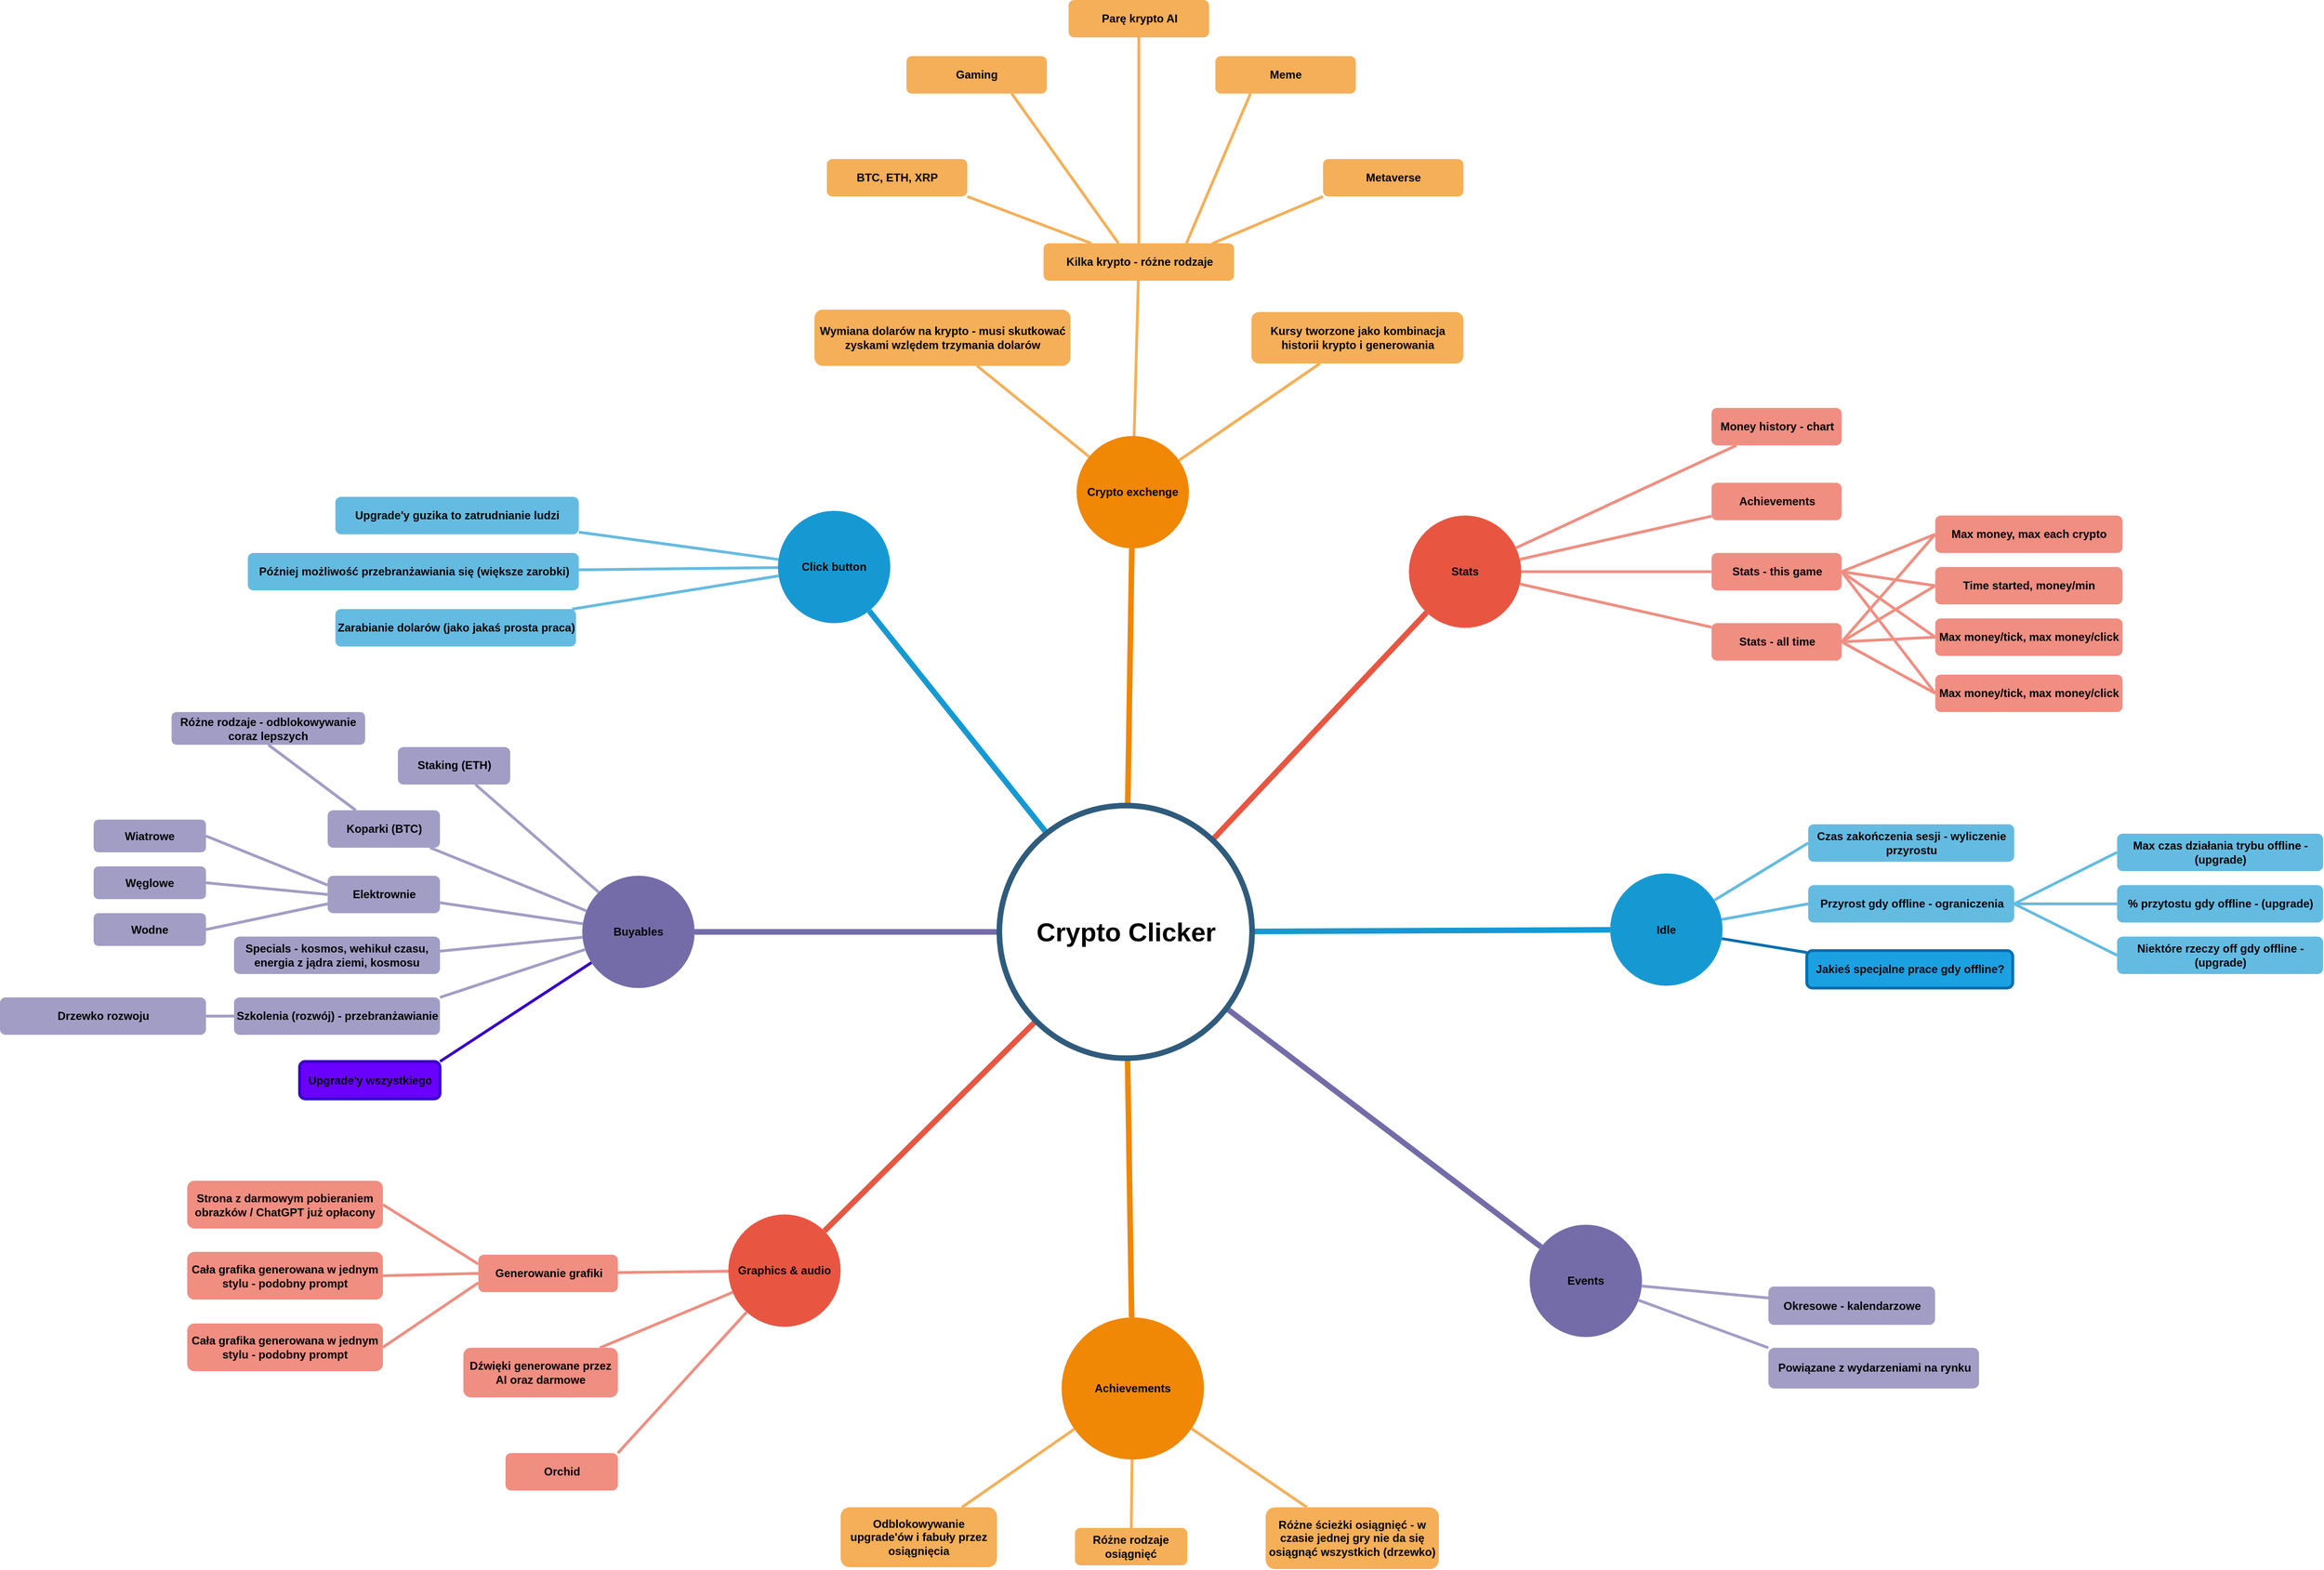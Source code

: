 <mxfile>
    <diagram id="6a731a19-8d31-9384-78a2-239565b7b9f0" name="Map">
        <mxGraphModel dx="1020" dy="685" grid="0" gridSize="20" guides="1" tooltips="1" connect="1" arrows="1" fold="1" page="1" pageScale="1" pageWidth="4681" pageHeight="3300" background="none" math="0" shadow="0">
            <root>
                <mxCell id="0"/>
                <mxCell id="1" parent="0"/>
                <mxCell id="1350" value="Click button" style="ellipse;whiteSpace=wrap;html=1;shadow=0;fontFamily=Helvetica;fontSize=12;fontColor=#000000;align=center;strokeWidth=3;fillColor=#1699D3;strokeColor=none;fontStyle=1" parent="1" vertex="1">
                    <mxGeometry x="1935" y="1074" width="120" height="120" as="geometry"/>
                </mxCell>
                <mxCell id="1351" value="Crypto exchenge" style="ellipse;whiteSpace=wrap;html=1;shadow=0;fontFamily=Helvetica;fontSize=12;fontColor=#000000;align=center;strokeWidth=3;fillColor=#F08705;strokeColor=none;gradientColor=none;fontStyle=1" parent="1" vertex="1">
                    <mxGeometry x="2254" y="994" width="120" height="120" as="geometry"/>
                </mxCell>
                <mxCell id="1352" value="Stats" style="ellipse;whiteSpace=wrap;html=1;shadow=0;fontFamily=Helvetica;fontSize=12;fontColor=#000000;align=center;strokeWidth=3;fillColor=#E85642;strokeColor=none;fontStyle=1" parent="1" vertex="1">
                    <mxGeometry x="2609" y="1079" width="120" height="120" as="geometry"/>
                </mxCell>
                <mxCell id="1353" value="Idle" style="ellipse;whiteSpace=wrap;html=1;shadow=0;fontFamily=Helvetica;fontSize=12;fontColor=#000000;align=center;strokeWidth=3;fillColor=#1699D3;strokeColor=none;fontStyle=1" parent="1" vertex="1">
                    <mxGeometry x="2824" y="1461.5" width="120" height="120" as="geometry"/>
                </mxCell>
                <mxCell id="1354" value="Events" style="ellipse;whiteSpace=wrap;html=1;shadow=0;fontFamily=Helvetica;fontSize=12;fontColor=#000000;align=center;strokeWidth=3;fillColor=#736ca8;strokeColor=none;fontStyle=1" parent="1" vertex="1">
                    <mxGeometry x="2738" y="1837" width="120" height="120" as="geometry"/>
                </mxCell>
                <mxCell id="1355" value="Achievements" style="ellipse;whiteSpace=wrap;html=1;shadow=0;fontFamily=Helvetica;fontSize=12;fontColor=#000000;align=center;strokeWidth=3;fillColor=#F08705;strokeColor=none;fontStyle=1" parent="1" vertex="1">
                    <mxGeometry x="2238" y="1936" width="152" height="152" as="geometry"/>
                </mxCell>
                <mxCell id="1356" value="Graphics &amp;amp; audio" style="ellipse;whiteSpace=wrap;html=1;shadow=0;fontFamily=Helvetica;fontSize=12;fontColor=#000000;align=center;strokeWidth=3;fillColor=#E85642;strokeColor=none;fontStyle=1" parent="1" vertex="1">
                    <mxGeometry x="1882" y="1826" width="120" height="120" as="geometry"/>
                </mxCell>
                <mxCell id="1359" style="endArrow=none;strokeWidth=6;strokeColor=#1699D3;html=1;fontColor=#000000;fontStyle=1;fontSize=12;" parent="1" source="1515" target="1350" edge="1">
                    <mxGeometry relative="1" as="geometry"/>
                </mxCell>
                <mxCell id="1360" style="endArrow=none;strokeWidth=6;strokeColor=#f08705;html=1;fontColor=#000000;fontStyle=1;fontSize=12;" parent="1" source="1515" target="1351" edge="1">
                    <mxGeometry relative="1" as="geometry"/>
                </mxCell>
                <mxCell id="1361" style="endArrow=none;strokeWidth=6;strokeColor=#E85642;html=1;fontColor=#000000;fontStyle=1;fontSize=12;" parent="1" source="1515" target="1352" edge="1">
                    <mxGeometry relative="1" as="geometry"/>
                </mxCell>
                <mxCell id="1362" style="endArrow=none;strokeWidth=6;strokeColor=#1699D3;html=1;fontColor=#000000;fontStyle=1;fontSize=12;" parent="1" source="1515" target="1353" edge="1">
                    <mxGeometry relative="1" as="geometry"/>
                </mxCell>
                <mxCell id="1363" style="endArrow=none;strokeWidth=6;strokeColor=#736CA8;html=1;fontColor=#000000;fontStyle=1;fontSize=12;" parent="1" source="1515" target="1516" edge="1">
                    <mxGeometry relative="1" as="geometry"/>
                </mxCell>
                <mxCell id="1364" style="endArrow=none;strokeWidth=6;strokeColor=#736ca8;html=1;fontColor=#000000;fontStyle=1;fontSize=12;" parent="1" source="1515" target="1354" edge="1">
                    <mxGeometry relative="1" as="geometry"/>
                </mxCell>
                <mxCell id="1365" value="" style="edgeStyle=none;endArrow=none;strokeWidth=6;strokeColor=#F08705;html=1;fontColor=#000000;fontStyle=1;fontSize=12;" parent="1" source="1515" target="1355" edge="1">
                    <mxGeometry x="181" y="226.5" width="100" height="100" as="geometry">
                        <mxPoint x="1391.5" y="1039" as="sourcePoint"/>
                        <mxPoint x="1491.5" y="939" as="targetPoint"/>
                    </mxGeometry>
                </mxCell>
                <mxCell id="1366" value="" style="edgeStyle=none;endArrow=none;strokeWidth=6;strokeColor=#E85642;html=1;fontColor=#000000;fontStyle=1;fontSize=12;" parent="1" source="1515" target="1356" edge="1">
                    <mxGeometry x="181" y="226.5" width="100" height="100" as="geometry">
                        <mxPoint x="1391.5" y="1039" as="sourcePoint"/>
                        <mxPoint x="1491.5" y="939" as="targetPoint"/>
                    </mxGeometry>
                </mxCell>
                <mxCell id="1369" value="&lt;font style=&quot;font-size: 12px;&quot;&gt;&lt;span style=&quot;font-size: 12px;&quot;&gt;Zarabianie dolarów (jako jakaś prosta praca)&lt;/span&gt;&lt;/font&gt;" style="rounded=1;fillColor=#64BBE2;strokeColor=none;strokeWidth=3;shadow=0;html=1;fontColor=#000000;fontStyle=1;fontSize=12;" parent="1" vertex="1">
                    <mxGeometry x="1462.25" y="1179" width="257" height="40" as="geometry"/>
                </mxCell>
                <mxCell id="1370" value="&lt;font style=&quot;font-size: 12px;&quot;&gt;&lt;span style=&quot;font-size: 12px;&quot;&gt;Później możliwość przebranżawiania się (większe zarobki)&lt;/span&gt;&lt;/font&gt;" style="rounded=1;fillColor=#64BBE2;strokeColor=none;strokeWidth=3;shadow=0;html=1;fontColor=#000000;fontStyle=1;fontSize=12;" parent="1" vertex="1">
                    <mxGeometry x="1368.75" y="1119" width="353.5" height="40" as="geometry"/>
                </mxCell>
                <mxCell id="1371" value="&lt;span style=&quot;font-size: 12px;&quot;&gt;&lt;font style=&quot;font-size: 12px;&quot;&gt;Upgrade'y guzika to zatrudnianie ludzi&lt;/font&gt;&lt;/span&gt;" style="rounded=1;fillColor=#64BBE2;strokeColor=none;strokeWidth=3;shadow=0;html=1;fontColor=#000000;fontStyle=1;fontSize=12;" parent="1" vertex="1">
                    <mxGeometry x="1462.25" y="1059" width="260" height="40" as="geometry"/>
                </mxCell>
                <mxCell id="1381" value="" style="edgeStyle=none;endArrow=none;strokeWidth=3;strokeColor=#64BBE2;html=1;fontColor=#000000;fontStyle=1;fontSize=12;" parent="1" source="1350" target="1369" edge="1">
                    <mxGeometry x="-221.5" y="56.5" width="100" height="100" as="geometry">
                        <mxPoint x="1355.75" y="944" as="sourcePoint"/>
                        <mxPoint x="1455.75" y="844" as="targetPoint"/>
                    </mxGeometry>
                </mxCell>
                <mxCell id="1382" value="" style="edgeStyle=none;endArrow=none;strokeWidth=3;strokeColor=#64BBE2;html=1;fontColor=#000000;fontStyle=1;fontSize=12;" parent="1" source="1350" target="1370" edge="1">
                    <mxGeometry x="-221.5" y="56.5" width="100" height="100" as="geometry">
                        <mxPoint x="1355.75" y="944" as="sourcePoint"/>
                        <mxPoint x="1455.75" y="844" as="targetPoint"/>
                    </mxGeometry>
                </mxCell>
                <mxCell id="1383" value="" style="edgeStyle=none;endArrow=none;strokeWidth=3;strokeColor=#64BBE2;html=1;fontColor=#000000;fontStyle=1;fontSize=12;" parent="1" source="1350" target="1371" edge="1">
                    <mxGeometry x="-221.5" y="56.5" width="100" height="100" as="geometry">
                        <mxPoint x="1355.75" y="944" as="sourcePoint"/>
                        <mxPoint x="1455.75" y="844" as="targetPoint"/>
                    </mxGeometry>
                </mxCell>
                <mxCell id="1391" value="&lt;span style=&quot;font-size: 12px;&quot;&gt;Wymiana dolarów na krypto - musi skutkować zyskami wzlędem trzymania dolarów&lt;/span&gt;" style="rounded=1;fillColor=#f5af58;strokeColor=none;strokeWidth=3;shadow=0;html=1;fontColor=#000000;whiteSpace=wrap;fontStyle=1;fontSize=12;" parent="1" vertex="1">
                    <mxGeometry x="1974" y="859" width="273.5" height="60" as="geometry"/>
                </mxCell>
                <mxCell id="1392" value="Kilka krypto - różne rodzaje" style="rounded=1;fillColor=#f5af58;strokeColor=none;strokeWidth=3;shadow=0;html=1;fontColor=#000000;fontStyle=1;fontSize=12;" parent="1" vertex="1">
                    <mxGeometry x="2218.75" y="788" width="203.5" height="40" as="geometry"/>
                </mxCell>
                <mxCell id="1393" value="Kursy tworzone jako kombinacja historii krypto i generowania" style="rounded=1;fillColor=#f5af58;strokeColor=none;strokeWidth=3;shadow=0;html=1;fontColor=#000000;whiteSpace=wrap;fontStyle=1;fontSize=12;" parent="1" vertex="1">
                    <mxGeometry x="2440.75" y="861.5" width="226.5" height="55" as="geometry"/>
                </mxCell>
                <mxCell id="1403" value="" style="edgeStyle=none;endArrow=none;strokeWidth=3;strokeColor=#F5AF58;html=1;fontColor=#000000;fontStyle=1;fontSize=12;" parent="1" source="1351" target="1391" edge="1">
                    <mxGeometry x="3.5" y="21.5" width="100" height="100" as="geometry">
                        <mxPoint x="1214" y="834" as="sourcePoint"/>
                        <mxPoint x="1314" y="734" as="targetPoint"/>
                    </mxGeometry>
                </mxCell>
                <mxCell id="1404" value="" style="edgeStyle=none;endArrow=none;strokeWidth=3;strokeColor=#F5AF58;html=1;fontColor=#000000;fontStyle=1;fontSize=12;" parent="1" source="1351" target="1392" edge="1">
                    <mxGeometry x="3.5" y="21.5" width="100" height="100" as="geometry">
                        <mxPoint x="1214" y="834" as="sourcePoint"/>
                        <mxPoint x="1314" y="734" as="targetPoint"/>
                    </mxGeometry>
                </mxCell>
                <mxCell id="1405" value="" style="edgeStyle=none;endArrow=none;strokeWidth=3;strokeColor=#F5AF58;html=1;fontColor=#000000;fontStyle=1;fontSize=12;" parent="1" source="1351" target="1393" edge="1">
                    <mxGeometry x="3.5" y="21.5" width="100" height="100" as="geometry">
                        <mxPoint x="1214" y="834" as="sourcePoint"/>
                        <mxPoint x="1314" y="734" as="targetPoint"/>
                    </mxGeometry>
                </mxCell>
                <mxCell id="1412" value="Stats - all time" style="rounded=1;fillColor=#f08e81;strokeColor=none;strokeWidth=3;shadow=0;html=1;fontColor=#000000;fontStyle=1;fontSize=12;" parent="1" vertex="1">
                    <mxGeometry x="2932.25" y="1194" width="139" height="40" as="geometry"/>
                </mxCell>
                <mxCell id="1417" value="Money history - chart" style="rounded=1;fillColor=#f08e81;strokeColor=none;strokeWidth=3;shadow=0;html=1;fontColor=#000000;fontStyle=1;fontSize=12;" parent="1" vertex="1">
                    <mxGeometry x="2932.25" y="964" width="139" height="40" as="geometry"/>
                </mxCell>
                <mxCell id="1418" value="Achievements" style="rounded=1;fillColor=#f08e81;strokeColor=none;strokeWidth=3;shadow=0;html=1;fontColor=#000000;fontStyle=1;fontSize=12;" parent="1" vertex="1">
                    <mxGeometry x="2932.25" y="1044" width="139" height="40" as="geometry"/>
                </mxCell>
                <mxCell id="1419" value="Stats - this game" style="rounded=1;fillColor=#f08e81;strokeColor=none;strokeWidth=3;shadow=0;html=1;fontColor=#000000;fontStyle=1;fontSize=12;" parent="1" vertex="1">
                    <mxGeometry x="2932.25" y="1119" width="139" height="40" as="geometry"/>
                </mxCell>
                <mxCell id="1428" value="" style="edgeStyle=none;endArrow=none;strokeWidth=3;strokeColor=#F08E81;html=1;fontColor=#000000;fontStyle=1;fontSize=12;" parent="1" source="1352" target="1417" edge="1">
                    <mxGeometry x="31" y="106.5" width="100" height="100" as="geometry">
                        <mxPoint x="1017.25" y="999" as="sourcePoint"/>
                        <mxPoint x="1117.25" y="899" as="targetPoint"/>
                    </mxGeometry>
                </mxCell>
                <mxCell id="1429" value="" style="edgeStyle=none;endArrow=none;strokeWidth=3;strokeColor=#F08E81;html=1;fontColor=#000000;fontStyle=1;fontSize=12;" parent="1" source="1352" target="1418" edge="1">
                    <mxGeometry x="31" y="106.5" width="100" height="100" as="geometry">
                        <mxPoint x="1017.25" y="999" as="sourcePoint"/>
                        <mxPoint x="1117.25" y="899" as="targetPoint"/>
                    </mxGeometry>
                </mxCell>
                <mxCell id="1430" value="" style="edgeStyle=none;endArrow=none;strokeWidth=3;strokeColor=#F08E81;html=1;fontColor=#000000;fontStyle=1;fontSize=12;" parent="1" source="1352" target="1419" edge="1">
                    <mxGeometry x="31" y="106.5" width="100" height="100" as="geometry">
                        <mxPoint x="1017.25" y="999" as="sourcePoint"/>
                        <mxPoint x="1117.25" y="899" as="targetPoint"/>
                    </mxGeometry>
                </mxCell>
                <mxCell id="1431" value="" style="edgeStyle=none;endArrow=none;strokeWidth=3;strokeColor=#F08E81;html=1;fontColor=#000000;fontStyle=1;fontSize=12;" parent="1" source="1352" target="1412" edge="1">
                    <mxGeometry x="31" y="106.5" width="100" height="100" as="geometry">
                        <mxPoint x="1017.25" y="999" as="sourcePoint"/>
                        <mxPoint x="1117.25" y="899" as="targetPoint"/>
                    </mxGeometry>
                </mxCell>
                <mxCell id="1438" value="Czas zakończenia sesji - wyliczenie przyrostu" style="rounded=1;fillColor=#64BBE2;strokeColor=none;strokeWidth=3;shadow=0;html=1;fontColor=#000000;fontStyle=1;whiteSpace=wrap;fontSize=12;" parent="1" vertex="1">
                    <mxGeometry x="3035.5" y="1409" width="220" height="40" as="geometry"/>
                </mxCell>
                <mxCell id="1440" value="Przyrost gdy offline - ograniczenia" style="rounded=1;fillColor=#64BBE2;strokeColor=none;strokeWidth=3;shadow=0;html=1;fontColor=#000000;fontStyle=1;fontSize=12;" parent="1" vertex="1">
                    <mxGeometry x="3035.5" y="1474" width="220" height="40" as="geometry"/>
                </mxCell>
                <mxCell id="1441" value="Jakieś specjalne prace gdy offline?" style="rounded=1;fillColor=#1ba1e2;strokeColor=#006EAF;strokeWidth=3;shadow=0;html=1;fontColor=#000000;fontStyle=1;fontSize=12;" parent="1" vertex="1">
                    <mxGeometry x="3034" y="1544" width="220" height="40" as="geometry"/>
                </mxCell>
                <mxCell id="1449" value="" style="edgeStyle=none;endArrow=none;strokeWidth=3;strokeColor=#64BBE2;html=1;fontColor=#000000;fontStyle=1;entryX=0;entryY=0.5;entryDx=0;entryDy=0;fontSize=12;" parent="1" source="1353" target="1438" edge="1">
                    <mxGeometry x="-24" y="196.5" width="100" height="100" as="geometry">
                        <mxPoint x="881.5" y="994" as="sourcePoint"/>
                        <mxPoint x="981.5" y="894" as="targetPoint"/>
                    </mxGeometry>
                </mxCell>
                <mxCell id="1451" value="" style="edgeStyle=none;endArrow=none;strokeWidth=3;strokeColor=#64BBE2;html=1;fontColor=#000000;fontStyle=1;entryX=0;entryY=0.5;entryDx=0;entryDy=0;fontSize=12;" parent="1" source="1353" target="1440" edge="1">
                    <mxGeometry x="-24" y="196.5" width="100" height="100" as="geometry">
                        <mxPoint x="881.5" y="994" as="sourcePoint"/>
                        <mxPoint x="981.5" y="894" as="targetPoint"/>
                    </mxGeometry>
                </mxCell>
                <mxCell id="1453" value="" style="edgeStyle=none;endArrow=none;strokeWidth=3;strokeColor=#006EAF;html=1;fontColor=#000000;fontStyle=1;fillColor=#1ba1e2;fontSize=12;" parent="1" source="1353" target="1441" edge="1">
                    <mxGeometry x="-24" y="196.5" width="100" height="100" as="geometry">
                        <mxPoint x="881.5" y="994" as="sourcePoint"/>
                        <mxPoint x="981.5" y="894" as="targetPoint"/>
                    </mxGeometry>
                </mxCell>
                <mxCell id="1460" value="Okresowe - kalendarzowe" style="rounded=1;fillColor=#a29dc5;strokeColor=none;strokeWidth=3;shadow=0;html=1;fontColor=#000000;fontStyle=1;fontSize=12;" parent="1" vertex="1">
                    <mxGeometry x="2993" y="1903" width="178" height="41" as="geometry"/>
                </mxCell>
                <mxCell id="1461" value="Powiązane z wydarzeniami na rynku" style="rounded=1;fillColor=#a29dc5;strokeColor=none;strokeWidth=3;shadow=0;html=1;fontColor=#000000;fontStyle=1;fontSize=12;" parent="1" vertex="1">
                    <mxGeometry x="2993" y="1968.5" width="225" height="43.5" as="geometry"/>
                </mxCell>
                <mxCell id="1463" value="" style="edgeStyle=none;endArrow=none;strokeWidth=3;strokeColor=#A29DC5;html=1;fontColor=#000000;fontStyle=1;fontSize=12;" parent="1" source="1354" target="1460" edge="1">
                    <mxGeometry x="251" y="-103.5" width="100" height="100" as="geometry">
                        <mxPoint x="1461.5" y="709" as="sourcePoint"/>
                        <mxPoint x="1561.5" y="609" as="targetPoint"/>
                    </mxGeometry>
                </mxCell>
                <mxCell id="1464" value="" style="edgeStyle=none;endArrow=none;strokeWidth=3;strokeColor=#A29DC5;html=1;fontColor=#000000;fontStyle=1;entryX=0;entryY=0;entryDx=0;entryDy=0;fontSize=12;" parent="1" source="1354" target="1461" edge="1">
                    <mxGeometry x="251" y="-103.5" width="100" height="100" as="geometry">
                        <mxPoint x="1461.5" y="709" as="sourcePoint"/>
                        <mxPoint x="1561.5" y="609" as="targetPoint"/>
                    </mxGeometry>
                </mxCell>
                <mxCell id="1472" value="Różne ścieżki osiągnięć - w czasie jednej gry nie da się osiągnąć wszystkich (drzewko)" style="rounded=1;fillColor=#f5af58;strokeColor=none;strokeWidth=3;shadow=0;html=1;fontColor=#000000;fontStyle=1;whiteSpace=wrap;fontSize=12;" parent="1" vertex="1">
                    <mxGeometry x="2456" y="2139" width="185" height="66" as="geometry"/>
                </mxCell>
                <mxCell id="1473" value="Odblokowywanie upgrade'ów i fabuły przez osiągnięcia" style="rounded=1;fillColor=#f5af58;strokeColor=none;strokeWidth=3;shadow=0;html=1;fontColor=#000000;fontStyle=1;whiteSpace=wrap;fontSize=12;" parent="1" vertex="1">
                    <mxGeometry x="2002" y="2139" width="167" height="64" as="geometry"/>
                </mxCell>
                <mxCell id="1474" value="Różne rodzaje osiągnięć" style="rounded=1;fillColor=#f5af58;strokeColor=none;strokeWidth=3;shadow=0;html=1;fontColor=#000000;fontStyle=1;whiteSpace=wrap;fontSize=12;" parent="1" vertex="1">
                    <mxGeometry x="2252.25" y="2161" width="120" height="40" as="geometry"/>
                </mxCell>
                <mxCell id="1484" value="" style="edgeStyle=none;endArrow=none;strokeWidth=3;strokeColor=#F5AF58;html=1;fontColor=#000000;fontStyle=1;fontSize=12;" parent="1" source="1355" target="1472" edge="1">
                    <mxGeometry x="243.5" y="39" width="100" height="100" as="geometry">
                        <mxPoint x="1454" y="851.5" as="sourcePoint"/>
                        <mxPoint x="1554" y="751.5" as="targetPoint"/>
                    </mxGeometry>
                </mxCell>
                <mxCell id="1485" value="" style="edgeStyle=none;endArrow=none;strokeWidth=3;strokeColor=#F5AF58;html=1;fontColor=#000000;fontStyle=1;fontSize=12;" parent="1" source="1355" target="1473" edge="1">
                    <mxGeometry x="243.5" y="39" width="100" height="100" as="geometry">
                        <mxPoint x="1454" y="851.5" as="sourcePoint"/>
                        <mxPoint x="1554" y="751.5" as="targetPoint"/>
                    </mxGeometry>
                </mxCell>
                <mxCell id="1486" value="" style="edgeStyle=none;endArrow=none;strokeWidth=3;strokeColor=#F5AF58;html=1;fontColor=#000000;fontStyle=1;fontSize=12;" parent="1" source="1355" target="1474" edge="1">
                    <mxGeometry x="243.5" y="39" width="100" height="100" as="geometry">
                        <mxPoint x="1454" y="851.5" as="sourcePoint"/>
                        <mxPoint x="1554" y="751.5" as="targetPoint"/>
                    </mxGeometry>
                </mxCell>
                <mxCell id="1497" value="Generowanie grafiki" style="rounded=1;fillColor=#f08e81;strokeColor=none;strokeWidth=3;shadow=0;html=1;fontColor=#000000;fontStyle=1;fontSize=12;" parent="1" vertex="1">
                    <mxGeometry x="1615" y="1869" width="149" height="40" as="geometry"/>
                </mxCell>
                <mxCell id="1498" value="Dźwięki generowane przez AI oraz darmowe" style="rounded=1;fillColor=#f08e81;strokeColor=none;strokeWidth=3;shadow=0;html=1;fontColor=#000000;fontStyle=1;whiteSpace=wrap;fontSize=12;" parent="1" vertex="1">
                    <mxGeometry x="1599" y="1968.5" width="165" height="53" as="geometry"/>
                </mxCell>
                <mxCell id="1499" value="Orchid" style="rounded=1;fillColor=#f08e81;strokeColor=none;strokeWidth=3;shadow=0;html=1;fontColor=#000000;fontStyle=1;fontSize=12;" parent="1" vertex="1">
                    <mxGeometry x="1644" y="2081" width="120" height="40" as="geometry"/>
                </mxCell>
                <mxCell id="1510" value="" style="edgeStyle=none;endArrow=none;strokeWidth=3;strokeColor=#F08E81;html=1;fontColor=#000000;fontStyle=1;fontSize=12;" parent="1" source="1356" target="1497" edge="1">
                    <mxGeometry x="188.5" y="51.5" width="100" height="100" as="geometry">
                        <mxPoint x="1512" y="806" as="sourcePoint"/>
                        <mxPoint x="1612" y="706" as="targetPoint"/>
                    </mxGeometry>
                </mxCell>
                <mxCell id="1511" value="" style="edgeStyle=none;endArrow=none;strokeWidth=3;strokeColor=#F08E81;html=1;fontColor=#000000;fontStyle=1;fontSize=12;" parent="1" source="1356" target="1498" edge="1">
                    <mxGeometry x="188.5" y="51.5" width="100" height="100" as="geometry">
                        <mxPoint x="1512" y="806" as="sourcePoint"/>
                        <mxPoint x="1612" y="706" as="targetPoint"/>
                    </mxGeometry>
                </mxCell>
                <mxCell id="1512" value="" style="edgeStyle=none;endArrow=none;strokeWidth=3;strokeColor=#F08E81;html=1;fontColor=#000000;fontStyle=1;entryX=1;entryY=0;entryDx=0;entryDy=0;fontSize=12;" parent="1" source="1356" target="1499" edge="1">
                    <mxGeometry x="188.5" y="51.5" width="100" height="100" as="geometry">
                        <mxPoint x="1512" y="806" as="sourcePoint"/>
                        <mxPoint x="1612" y="706" as="targetPoint"/>
                    </mxGeometry>
                </mxCell>
                <mxCell id="1515" value="&lt;font style=&quot;font-size: 28px;&quot;&gt;Crypto Clicker&lt;/font&gt;" style="ellipse;whiteSpace=wrap;html=1;shadow=0;fontFamily=Helvetica;fontSize=12;fontColor=#000000;align=center;strokeColor=#2F5B7C;strokeWidth=6;fillColor=#FFFFFF;fontStyle=1;gradientColor=none;" parent="1" vertex="1">
                    <mxGeometry x="2171.5" y="1389" width="270" height="270" as="geometry"/>
                </mxCell>
                <mxCell id="1516" value="Buyables" style="ellipse;whiteSpace=wrap;html=1;shadow=0;fontFamily=Helvetica;fontSize=12;fontColor=#000000;align=center;strokeWidth=3;fillColor=#736ca8;strokeColor=none;fontStyle=1" parent="1" vertex="1">
                    <mxGeometry x="1726" y="1464" width="120" height="120" as="geometry"/>
                </mxCell>
                <mxCell id="1517" value="Koparki (BTC)" style="rounded=1;fillColor=#a29dc5;strokeColor=none;strokeWidth=3;shadow=0;html=1;fontColor=#000000;fontStyle=1;fontSize=12;" parent="1" vertex="1">
                    <mxGeometry x="1454" y="1394" width="120" height="40" as="geometry"/>
                </mxCell>
                <mxCell id="1522" value="Elektrownie" style="rounded=1;fillColor=#a29dc5;strokeColor=none;strokeWidth=3;shadow=0;html=1;fontColor=#000000;fontStyle=1;fontSize=12;" parent="1" vertex="1">
                    <mxGeometry x="1454" y="1464" width="120" height="40" as="geometry"/>
                </mxCell>
                <mxCell id="1527" value="&lt;span style=&quot;font-size: 12px;&quot;&gt;Upgrade'y wszystkiego&lt;/span&gt;" style="rounded=1;fillColor=#6a00ff;strokeColor=#3700CC;strokeWidth=3;shadow=0;html=1;fontColor=#000000;fontStyle=1;fontSize=12;" parent="1" vertex="1">
                    <mxGeometry x="1424" y="1662.5" width="150" height="40" as="geometry"/>
                </mxCell>
                <mxCell id="1528" value="" style="edgeStyle=none;endArrow=none;strokeWidth=3;strokeColor=#A29DC5;html=1;fontColor=#000000;fontStyle=1;fontSize=12;" parent="1" source="1516" target="1517" edge="1">
                    <mxGeometry x="-1498" y="-303.5" width="100" height="100" as="geometry">
                        <mxPoint x="-84" y="539" as="sourcePoint"/>
                        <mxPoint x="16" y="439" as="targetPoint"/>
                    </mxGeometry>
                </mxCell>
                <mxCell id="1529" value="Szkolenia (rozwój) - przebranżawianie" style="rounded=1;fillColor=#a29dc5;strokeColor=none;strokeWidth=3;shadow=0;html=1;fontColor=#000000;fontStyle=1;fontSize=12;" parent="1" vertex="1">
                    <mxGeometry x="1354" y="1594" width="220" height="40" as="geometry"/>
                </mxCell>
                <mxCell id="1534" value="" style="edgeStyle=none;endArrow=none;strokeWidth=3;strokeColor=#A29DC5;html=1;fontColor=#000000;fontStyle=1;fontSize=12;" parent="1" source="1516" target="1522" edge="1">
                    <mxGeometry x="-1498" y="-303.5" width="100" height="100" as="geometry">
                        <mxPoint x="-84" y="539" as="sourcePoint"/>
                        <mxPoint x="16" y="439" as="targetPoint"/>
                    </mxGeometry>
                </mxCell>
                <mxCell id="1539" value="" style="edgeStyle=none;endArrow=none;strokeWidth=3;strokeColor=#3700CC;html=1;fillColor=#6a00ff;fontColor=#000000;fontStyle=1;entryX=1;entryY=0;entryDx=0;entryDy=0;fontSize=12;" parent="1" source="1516" target="1527" edge="1">
                    <mxGeometry x="-1498" y="-303.5" width="100" height="100" as="geometry">
                        <mxPoint x="-84" y="539" as="sourcePoint"/>
                        <mxPoint x="16" y="439" as="targetPoint"/>
                    </mxGeometry>
                </mxCell>
                <mxCell id="1540" value="" style="edgeStyle=none;endArrow=none;strokeWidth=3;strokeColor=#A29DC5;html=1;fontColor=#000000;fontStyle=1;entryX=1;entryY=0;entryDx=0;entryDy=0;fontSize=12;" parent="1" source="1516" target="1529" edge="1">
                    <mxGeometry x="-1498" y="-303.5" width="100" height="100" as="geometry">
                        <mxPoint x="-84" y="539" as="sourcePoint"/>
                        <mxPoint x="16" y="439" as="targetPoint"/>
                    </mxGeometry>
                </mxCell>
                <mxCell id="1542" style="edgeStyle=none;rounded=0;html=1;exitX=0.5;exitY=1;endArrow=none;endFill=0;jettySize=auto;orthogonalLoop=1;strokeColor=#736CA8;strokeWidth=2;fillColor=#64bbe2;fontSize=12;fontColor=#000000;fontStyle=1" parent="1" source="1529" target="1529" edge="1">
                    <mxGeometry relative="1" as="geometry"/>
                </mxCell>
                <mxCell id="RgzGfIZMFBr-IAiuyJZ1-1544" value="Wiatrowe" style="rounded=1;whiteSpace=wrap;html=1;fillColor=#a29dc5;strokeColor=none;fontColor=#000000;strokeWidth=3;shadow=0;fontStyle=1;fontSize=12;" parent="1" vertex="1">
                    <mxGeometry x="1204" y="1404" width="120" height="35" as="geometry"/>
                </mxCell>
                <mxCell id="RgzGfIZMFBr-IAiuyJZ1-1545" value="Węglowe" style="rounded=1;whiteSpace=wrap;html=1;fillColor=#a29dc5;strokeColor=none;fontColor=#000000;strokeWidth=3;shadow=0;fontStyle=1;fontSize=12;" parent="1" vertex="1">
                    <mxGeometry x="1204" y="1454" width="120" height="35" as="geometry"/>
                </mxCell>
                <mxCell id="RgzGfIZMFBr-IAiuyJZ1-1546" value="Wodne" style="rounded=1;whiteSpace=wrap;html=1;fillColor=#a29dc5;strokeColor=none;fontColor=#000000;strokeWidth=3;shadow=0;fontStyle=1;fontSize=12;" parent="1" vertex="1">
                    <mxGeometry x="1204" y="1504" width="120" height="35" as="geometry"/>
                </mxCell>
                <mxCell id="RgzGfIZMFBr-IAiuyJZ1-1550" value="" style="endArrow=none;html=1;rounded=1;strokeColor=#A29DC5;strokeWidth=3;entryX=0;entryY=0.25;entryDx=0;entryDy=0;exitX=1;exitY=0.5;exitDx=0;exitDy=0;fontColor=#000000;fontStyle=1;fontSize=12;" parent="1" source="RgzGfIZMFBr-IAiuyJZ1-1544" target="1522" edge="1">
                    <mxGeometry width="50" height="50" relative="1" as="geometry">
                        <mxPoint x="1354" y="1469" as="sourcePoint"/>
                        <mxPoint x="1404" y="1419" as="targetPoint"/>
                    </mxGeometry>
                </mxCell>
                <mxCell id="RgzGfIZMFBr-IAiuyJZ1-1551" value="" style="endArrow=none;html=1;rounded=1;strokeColor=#A29DC5;strokeWidth=3;entryX=0;entryY=0.5;entryDx=0;entryDy=0;exitX=1;exitY=0.5;exitDx=0;exitDy=0;fontColor=#000000;fontStyle=1;fontSize=12;" parent="1" source="RgzGfIZMFBr-IAiuyJZ1-1545" target="1522" edge="1">
                    <mxGeometry width="50" height="50" relative="1" as="geometry">
                        <mxPoint x="1364" y="1464" as="sourcePoint"/>
                        <mxPoint x="1457.5" y="1526" as="targetPoint"/>
                    </mxGeometry>
                </mxCell>
                <mxCell id="RgzGfIZMFBr-IAiuyJZ1-1552" value="" style="endArrow=none;html=1;rounded=1;strokeColor=#A29DC5;strokeWidth=3;entryX=0;entryY=0.75;entryDx=0;entryDy=0;exitX=1;exitY=0.5;exitDx=0;exitDy=0;fontColor=#000000;fontStyle=1;fontSize=12;" parent="1" source="RgzGfIZMFBr-IAiuyJZ1-1546" target="1522" edge="1">
                    <mxGeometry width="50" height="50" relative="1" as="geometry">
                        <mxPoint x="1314" y="1458" as="sourcePoint"/>
                        <mxPoint x="1444" y="1510" as="targetPoint"/>
                    </mxGeometry>
                </mxCell>
                <mxCell id="RgzGfIZMFBr-IAiuyJZ1-1554" value="Różne rodzaje - odblokowywanie coraz lepszych" style="rounded=1;whiteSpace=wrap;html=1;fillColor=#a29dc5;strokeColor=none;fontColor=#000000;strokeWidth=3;shadow=0;fontStyle=1;fontSize=12;" parent="1" vertex="1">
                    <mxGeometry x="1287.25" y="1289" width="206.75" height="35" as="geometry"/>
                </mxCell>
                <mxCell id="RgzGfIZMFBr-IAiuyJZ1-1556" value="" style="endArrow=none;html=1;rounded=1;strokeColor=#A29DC5;strokeWidth=3;entryX=0.25;entryY=0;entryDx=0;entryDy=0;exitX=0.5;exitY=1;exitDx=0;exitDy=0;fontColor=#000000;fontStyle=1;fontSize=12;" parent="1" source="RgzGfIZMFBr-IAiuyJZ1-1554" target="1517" edge="1">
                    <mxGeometry width="50" height="50" relative="1" as="geometry">
                        <mxPoint x="1334" y="1432" as="sourcePoint"/>
                        <mxPoint x="1464" y="1484" as="targetPoint"/>
                    </mxGeometry>
                </mxCell>
                <mxCell id="RgzGfIZMFBr-IAiuyJZ1-1557" value="BTC, ETH, XRP" style="rounded=1;fillColor=#f5af58;strokeColor=none;strokeWidth=3;shadow=0;html=1;fontColor=#000000;fontStyle=1;fontSize=12;" parent="1" vertex="1">
                    <mxGeometry x="1987.25" y="698" width="150" height="40" as="geometry"/>
                </mxCell>
                <mxCell id="RgzGfIZMFBr-IAiuyJZ1-1558" value="Parę krypto AI" style="rounded=1;fillColor=#f5af58;strokeColor=none;strokeWidth=3;shadow=0;html=1;fontColor=#000000;fontStyle=1;fontSize=12;" parent="1" vertex="1">
                    <mxGeometry x="2245.5" y="528" width="150" height="40" as="geometry"/>
                </mxCell>
                <mxCell id="RgzGfIZMFBr-IAiuyJZ1-1559" value="Metaverse" style="rounded=1;fillColor=#f5af58;strokeColor=none;strokeWidth=3;shadow=0;html=1;fontColor=#000000;fontStyle=1;fontSize=12;" parent="1" vertex="1">
                    <mxGeometry x="2517.25" y="698" width="150" height="40" as="geometry"/>
                </mxCell>
                <mxCell id="RgzGfIZMFBr-IAiuyJZ1-1560" value="Meme" style="rounded=1;fillColor=#f5af58;strokeColor=none;strokeWidth=3;shadow=0;html=1;fontColor=#000000;fontStyle=1;fontSize=12;" parent="1" vertex="1">
                    <mxGeometry x="2402.25" y="588" width="150" height="40" as="geometry"/>
                </mxCell>
                <mxCell id="RgzGfIZMFBr-IAiuyJZ1-1561" value="Gaming" style="rounded=1;fillColor=#f5af58;strokeColor=none;strokeWidth=3;shadow=0;html=1;fontColor=#000000;fontStyle=1;fontSize=12;" parent="1" vertex="1">
                    <mxGeometry x="2072.25" y="588" width="150" height="40" as="geometry"/>
                </mxCell>
                <mxCell id="RgzGfIZMFBr-IAiuyJZ1-1562" value="" style="edgeStyle=none;endArrow=none;strokeWidth=3;strokeColor=#F5AF58;html=1;entryX=1;entryY=1;entryDx=0;entryDy=0;exitX=0.25;exitY=0;exitDx=0;exitDy=0;fontColor=#000000;fontStyle=1;fontSize=12;" parent="1" source="1392" target="RgzGfIZMFBr-IAiuyJZ1-1557" edge="1">
                    <mxGeometry x="3.5" y="21.5" width="100" height="100" as="geometry">
                        <mxPoint x="2332.75" y="1038" as="sourcePoint"/>
                        <mxPoint x="2330.75" y="888" as="targetPoint"/>
                    </mxGeometry>
                </mxCell>
                <mxCell id="RgzGfIZMFBr-IAiuyJZ1-1564" value="" style="edgeStyle=none;endArrow=none;strokeWidth=3;strokeColor=#F5AF58;html=1;entryX=0.75;entryY=1;entryDx=0;entryDy=0;exitX=0.393;exitY=0;exitDx=0;exitDy=0;exitPerimeter=0;fontColor=#000000;fontStyle=1;fontSize=12;" parent="1" source="1392" target="RgzGfIZMFBr-IAiuyJZ1-1561" edge="1">
                    <mxGeometry x="3.5" y="21.5" width="100" height="100" as="geometry">
                        <mxPoint x="2321.5" y="778" as="sourcePoint"/>
                        <mxPoint x="2319.5" y="628" as="targetPoint"/>
                    </mxGeometry>
                </mxCell>
                <mxCell id="RgzGfIZMFBr-IAiuyJZ1-1565" value="" style="edgeStyle=none;endArrow=none;strokeWidth=3;strokeColor=#F5AF58;html=1;entryX=0.5;entryY=1;entryDx=0;entryDy=0;exitX=0.5;exitY=0;exitDx=0;exitDy=0;fontColor=#000000;fontStyle=1;fontSize=12;" parent="1" source="1392" target="RgzGfIZMFBr-IAiuyJZ1-1558" edge="1">
                    <mxGeometry x="3.5" y="21.5" width="100" height="100" as="geometry">
                        <mxPoint x="2352.75" y="1058" as="sourcePoint"/>
                        <mxPoint x="2350.75" y="908" as="targetPoint"/>
                    </mxGeometry>
                </mxCell>
                <mxCell id="RgzGfIZMFBr-IAiuyJZ1-1566" value="" style="edgeStyle=none;endArrow=none;strokeWidth=3;strokeColor=#F5AF58;html=1;entryX=0.25;entryY=1;entryDx=0;entryDy=0;exitX=0.75;exitY=0;exitDx=0;exitDy=0;fontColor=#000000;fontStyle=1;fontSize=12;" parent="1" source="1392" target="RgzGfIZMFBr-IAiuyJZ1-1560" edge="1">
                    <mxGeometry x="3.5" y="21.5" width="100" height="100" as="geometry">
                        <mxPoint x="2362.75" y="1068" as="sourcePoint"/>
                        <mxPoint x="2360.75" y="918" as="targetPoint"/>
                    </mxGeometry>
                </mxCell>
                <mxCell id="RgzGfIZMFBr-IAiuyJZ1-1567" value="" style="edgeStyle=none;endArrow=none;strokeWidth=3;strokeColor=#F5AF58;html=1;entryX=0;entryY=1;entryDx=0;entryDy=0;exitX=0.885;exitY=0.008;exitDx=0;exitDy=0;exitPerimeter=0;fontColor=#000000;fontStyle=1;fontSize=12;" parent="1" source="1392" target="RgzGfIZMFBr-IAiuyJZ1-1559" edge="1">
                    <mxGeometry x="3.5" y="21.5" width="100" height="100" as="geometry">
                        <mxPoint x="2548.75" y="828" as="sourcePoint"/>
                        <mxPoint x="2370.75" y="928" as="targetPoint"/>
                    </mxGeometry>
                </mxCell>
                <mxCell id="RgzGfIZMFBr-IAiuyJZ1-1568" value="Max money, max each crypto" style="rounded=1;fillColor=#f08e81;strokeColor=none;strokeWidth=3;shadow=0;html=1;fontColor=#000000;fontStyle=1;fontSize=12;" parent="1" vertex="1">
                    <mxGeometry x="3171.25" y="1079" width="200" height="40" as="geometry"/>
                </mxCell>
                <mxCell id="RgzGfIZMFBr-IAiuyJZ1-1569" value="Time started, money/min" style="rounded=1;fillColor=#f08e81;strokeColor=none;strokeWidth=3;shadow=0;html=1;fontColor=#000000;fontStyle=1;fontSize=12;" parent="1" vertex="1">
                    <mxGeometry x="3171.25" y="1134" width="200" height="40" as="geometry"/>
                </mxCell>
                <mxCell id="RgzGfIZMFBr-IAiuyJZ1-1570" value="Max money/tick, max money/click" style="rounded=1;fillColor=#f08e81;strokeColor=none;strokeWidth=3;shadow=0;html=1;fontColor=#000000;fontStyle=1;fontSize=12;" parent="1" vertex="1">
                    <mxGeometry x="3171.25" y="1189" width="200" height="40" as="geometry"/>
                </mxCell>
                <mxCell id="RgzGfIZMFBr-IAiuyJZ1-1571" value="Max money/tick, max money/click" style="rounded=1;fillColor=#f08e81;strokeColor=none;strokeWidth=3;shadow=0;html=1;fontColor=#000000;fontStyle=1;fontSize=12;" parent="1" vertex="1">
                    <mxGeometry x="3171.25" y="1249" width="200" height="40" as="geometry"/>
                </mxCell>
                <mxCell id="RgzGfIZMFBr-IAiuyJZ1-1572" value="&lt;span style=&quot;font-size: 12px;&quot;&gt;Specials&lt;/span&gt; - kosmos, wehikuł czasu, energia z jądra ziemi, kosmosu" style="rounded=1;fillColor=#a29dc5;strokeColor=none;strokeWidth=3;shadow=0;html=1;fontColor=#000000;whiteSpace=wrap;fontStyle=1;fontSize=12;" parent="1" vertex="1">
                    <mxGeometry x="1354" y="1529" width="220" height="40" as="geometry"/>
                </mxCell>
                <mxCell id="RgzGfIZMFBr-IAiuyJZ1-1573" value="" style="edgeStyle=none;endArrow=none;strokeWidth=3;strokeColor=#A29DC5;html=1;entryX=0.998;entryY=0.39;entryDx=0;entryDy=0;entryPerimeter=0;fontColor=#000000;fontStyle=1;fontSize=12;" parent="1" source="1516" target="RgzGfIZMFBr-IAiuyJZ1-1572" edge="1">
                    <mxGeometry x="-1498" y="-303.5" width="100" height="100" as="geometry">
                        <mxPoint x="1710.5" y="1544" as="sourcePoint"/>
                        <mxPoint x="1584.5" y="1554" as="targetPoint"/>
                    </mxGeometry>
                </mxCell>
                <mxCell id="RgzGfIZMFBr-IAiuyJZ1-1574" value="" style="edgeStyle=none;endArrow=none;strokeWidth=3;strokeColor=#F08E81;html=1;fontColor=#000000;fontStyle=1;exitX=1;exitY=0.5;exitDx=0;exitDy=0;entryX=0;entryY=0.5;entryDx=0;entryDy=0;fontSize=12;" parent="1" source="1419" target="RgzGfIZMFBr-IAiuyJZ1-1568" edge="1">
                    <mxGeometry x="31" y="106.5" width="100" height="100" as="geometry">
                        <mxPoint x="2796.25" y="1118" as="sourcePoint"/>
                        <mxPoint x="2942.25" y="1139" as="targetPoint"/>
                    </mxGeometry>
                </mxCell>
                <mxCell id="RgzGfIZMFBr-IAiuyJZ1-1575" value="" style="edgeStyle=none;endArrow=none;strokeWidth=3;strokeColor=#F08E81;html=1;fontColor=#000000;fontStyle=1;exitX=1;exitY=0.5;exitDx=0;exitDy=0;entryX=0;entryY=0.5;entryDx=0;entryDy=0;fontSize=12;" parent="1" source="1419" target="RgzGfIZMFBr-IAiuyJZ1-1569" edge="1">
                    <mxGeometry x="31" y="106.5" width="100" height="100" as="geometry">
                        <mxPoint x="3081.25" y="1149" as="sourcePoint"/>
                        <mxPoint x="3181.25" y="1109" as="targetPoint"/>
                    </mxGeometry>
                </mxCell>
                <mxCell id="RgzGfIZMFBr-IAiuyJZ1-1576" value="" style="edgeStyle=none;endArrow=none;strokeWidth=3;strokeColor=#F08E81;html=1;fontColor=#000000;fontStyle=1;exitX=1;exitY=0.5;exitDx=0;exitDy=0;entryX=0;entryY=0.5;entryDx=0;entryDy=0;fontSize=12;" parent="1" source="1419" target="RgzGfIZMFBr-IAiuyJZ1-1570" edge="1">
                    <mxGeometry x="31" y="106.5" width="100" height="100" as="geometry">
                        <mxPoint x="3081.25" y="1149" as="sourcePoint"/>
                        <mxPoint x="3181.25" y="1164" as="targetPoint"/>
                    </mxGeometry>
                </mxCell>
                <mxCell id="RgzGfIZMFBr-IAiuyJZ1-1577" value="" style="edgeStyle=none;endArrow=none;strokeWidth=3;strokeColor=#F08E81;html=1;fontColor=#000000;fontStyle=1;exitX=1;exitY=0.5;exitDx=0;exitDy=0;entryX=0;entryY=0.5;entryDx=0;entryDy=0;fontSize=12;" parent="1" source="1419" target="RgzGfIZMFBr-IAiuyJZ1-1571" edge="1">
                    <mxGeometry x="31" y="106.5" width="100" height="100" as="geometry">
                        <mxPoint x="3081.25" y="1149" as="sourcePoint"/>
                        <mxPoint x="3181.25" y="1219" as="targetPoint"/>
                    </mxGeometry>
                </mxCell>
                <mxCell id="RgzGfIZMFBr-IAiuyJZ1-1578" value="" style="edgeStyle=none;endArrow=none;strokeWidth=3;strokeColor=#F08E81;html=1;fontColor=#000000;fontStyle=1;exitX=1;exitY=0.5;exitDx=0;exitDy=0;entryX=0;entryY=0.5;entryDx=0;entryDy=0;fontSize=12;" parent="1" source="1412" target="RgzGfIZMFBr-IAiuyJZ1-1568" edge="1">
                    <mxGeometry x="31" y="106.5" width="100" height="100" as="geometry">
                        <mxPoint x="3091.25" y="1159" as="sourcePoint"/>
                        <mxPoint x="3191.25" y="1229" as="targetPoint"/>
                    </mxGeometry>
                </mxCell>
                <mxCell id="RgzGfIZMFBr-IAiuyJZ1-1579" value="" style="edgeStyle=none;endArrow=none;strokeWidth=3;strokeColor=#F08E81;html=1;fontColor=#000000;fontStyle=1;exitX=1;exitY=0.5;exitDx=0;exitDy=0;entryX=0;entryY=0.5;entryDx=0;entryDy=0;fontSize=12;" parent="1" source="1412" target="RgzGfIZMFBr-IAiuyJZ1-1569" edge="1">
                    <mxGeometry x="31" y="106.5" width="100" height="100" as="geometry">
                        <mxPoint x="3081.25" y="1224" as="sourcePoint"/>
                        <mxPoint x="3181.25" y="1109" as="targetPoint"/>
                    </mxGeometry>
                </mxCell>
                <mxCell id="RgzGfIZMFBr-IAiuyJZ1-1580" value="" style="edgeStyle=none;endArrow=none;strokeWidth=3;strokeColor=#F08E81;html=1;fontColor=#000000;fontStyle=1;exitX=1;exitY=0.5;exitDx=0;exitDy=0;entryX=0;entryY=0.5;entryDx=0;entryDy=0;fontSize=12;" parent="1" source="1412" target="RgzGfIZMFBr-IAiuyJZ1-1570" edge="1">
                    <mxGeometry x="31" y="106.5" width="100" height="100" as="geometry">
                        <mxPoint x="3091.25" y="1234" as="sourcePoint"/>
                        <mxPoint x="3191.25" y="1119" as="targetPoint"/>
                    </mxGeometry>
                </mxCell>
                <mxCell id="RgzGfIZMFBr-IAiuyJZ1-1581" value="" style="edgeStyle=none;endArrow=none;strokeWidth=3;strokeColor=#F08E81;html=1;fontColor=#000000;fontStyle=1;exitX=1;exitY=0.5;exitDx=0;exitDy=0;entryX=0;entryY=0.5;entryDx=0;entryDy=0;fontSize=12;" parent="1" source="1412" target="RgzGfIZMFBr-IAiuyJZ1-1571" edge="1">
                    <mxGeometry x="31" y="106.5" width="100" height="100" as="geometry">
                        <mxPoint x="3101.25" y="1244" as="sourcePoint"/>
                        <mxPoint x="3201.25" y="1129" as="targetPoint"/>
                    </mxGeometry>
                </mxCell>
                <mxCell id="RgzGfIZMFBr-IAiuyJZ1-1582" value="Max czas działania trybu offline - (upgrade)" style="rounded=1;fillColor=#64BBE2;strokeColor=none;strokeWidth=3;shadow=0;html=1;fontColor=#000000;fontStyle=1;whiteSpace=wrap;fontSize=12;" parent="1" vertex="1">
                    <mxGeometry x="3365.5" y="1419" width="220" height="40" as="geometry"/>
                </mxCell>
                <mxCell id="RgzGfIZMFBr-IAiuyJZ1-1583" value="% przytostu gdy offline&amp;nbsp;- (upgrade)" style="rounded=1;fillColor=#64BBE2;strokeColor=none;strokeWidth=3;shadow=0;html=1;fontColor=#000000;fontStyle=1;whiteSpace=wrap;fontSize=12;" parent="1" vertex="1">
                    <mxGeometry x="3365.5" y="1474" width="220" height="40" as="geometry"/>
                </mxCell>
                <mxCell id="RgzGfIZMFBr-IAiuyJZ1-1584" value="Niektóre rzeczy off gdy offline&amp;nbsp;- (upgrade)" style="rounded=1;fillColor=#64BBE2;strokeColor=none;strokeWidth=3;shadow=0;html=1;fontColor=#000000;fontStyle=1;whiteSpace=wrap;fontSize=12;" parent="1" vertex="1">
                    <mxGeometry x="3365.5" y="1529" width="220" height="40" as="geometry"/>
                </mxCell>
                <mxCell id="RgzGfIZMFBr-IAiuyJZ1-1585" value="" style="edgeStyle=none;endArrow=none;strokeWidth=3;strokeColor=#64BBE2;html=1;fontColor=#000000;fontStyle=1;entryX=0;entryY=0.5;entryDx=0;entryDy=0;exitX=1;exitY=0.5;exitDx=0;exitDy=0;fontSize=12;" parent="1" source="1440" target="RgzGfIZMFBr-IAiuyJZ1-1582" edge="1">
                    <mxGeometry x="-24" y="196.5" width="100" height="100" as="geometry">
                        <mxPoint x="2964.5" y="1546" as="sourcePoint"/>
                        <mxPoint x="3045.5" y="1504" as="targetPoint"/>
                    </mxGeometry>
                </mxCell>
                <mxCell id="RgzGfIZMFBr-IAiuyJZ1-1586" value="" style="edgeStyle=none;endArrow=none;strokeWidth=3;strokeColor=#64BBE2;html=1;fontColor=#000000;fontStyle=1;entryX=0;entryY=0.5;entryDx=0;entryDy=0;exitX=1;exitY=0.5;exitDx=0;exitDy=0;fontSize=12;" parent="1" source="1440" target="RgzGfIZMFBr-IAiuyJZ1-1583" edge="1">
                    <mxGeometry x="-24" y="196.5" width="100" height="100" as="geometry">
                        <mxPoint x="2974.5" y="1556" as="sourcePoint"/>
                        <mxPoint x="3055.5" y="1514" as="targetPoint"/>
                    </mxGeometry>
                </mxCell>
                <mxCell id="RgzGfIZMFBr-IAiuyJZ1-1587" value="" style="edgeStyle=none;endArrow=none;strokeWidth=3;strokeColor=#64BBE2;html=1;fontColor=#000000;fontStyle=1;entryX=1;entryY=0.5;entryDx=0;entryDy=0;exitX=0;exitY=0.5;exitDx=0;exitDy=0;fontSize=12;" parent="1" source="RgzGfIZMFBr-IAiuyJZ1-1584" target="1440" edge="1">
                    <mxGeometry x="-24" y="196.5" width="100" height="100" as="geometry">
                        <mxPoint x="2984.5" y="1566" as="sourcePoint"/>
                        <mxPoint x="3065.5" y="1524" as="targetPoint"/>
                    </mxGeometry>
                </mxCell>
                <mxCell id="1fDAP2TU1ixhvuIMdW9j-1542" value="Strona z darmowym pobieraniem obrazków / ChatGPT już opłacony" style="rounded=1;fillColor=#f08e81;strokeColor=none;strokeWidth=3;shadow=0;html=1;fontColor=#000000;fontStyle=1;whiteSpace=wrap;fontSize=12;" parent="1" vertex="1">
                    <mxGeometry x="1304" y="1790" width="209" height="51" as="geometry"/>
                </mxCell>
                <mxCell id="1fDAP2TU1ixhvuIMdW9j-1543" value="Cała grafika generowana w jednym stylu - podobny prompt" style="rounded=1;fillColor=#f08e81;strokeColor=none;strokeWidth=3;shadow=0;html=1;fontColor=#000000;fontStyle=1;whiteSpace=wrap;fontSize=12;" parent="1" vertex="1">
                    <mxGeometry x="1304" y="1866" width="209" height="51" as="geometry"/>
                </mxCell>
                <mxCell id="1fDAP2TU1ixhvuIMdW9j-1544" value="Cała grafika generowana w jednym stylu - podobny prompt" style="rounded=1;fillColor=#f08e81;strokeColor=none;strokeWidth=3;shadow=0;html=1;fontColor=#000000;fontStyle=1;whiteSpace=wrap;fontSize=12;" parent="1" vertex="1">
                    <mxGeometry x="1304" y="1942.5" width="209" height="51" as="geometry"/>
                </mxCell>
                <mxCell id="1fDAP2TU1ixhvuIMdW9j-1545" value="" style="edgeStyle=none;endArrow=none;strokeWidth=3;strokeColor=#F08E81;html=1;fontColor=#000000;fontStyle=1;entryX=1;entryY=0.5;entryDx=0;entryDy=0;exitX=0;exitY=0.25;exitDx=0;exitDy=0;fontSize=12;" parent="1" source="1497" target="1fDAP2TU1ixhvuIMdW9j-1542" edge="1">
                    <mxGeometry x="188.5" y="51.5" width="100" height="100" as="geometry">
                        <mxPoint x="1990" y="1906" as="sourcePoint"/>
                        <mxPoint x="1784" y="1908" as="targetPoint"/>
                    </mxGeometry>
                </mxCell>
                <mxCell id="1fDAP2TU1ixhvuIMdW9j-1546" value="" style="edgeStyle=none;endArrow=none;strokeWidth=3;strokeColor=#F08E81;html=1;fontColor=#000000;fontStyle=1;entryX=1;entryY=0.5;entryDx=0;entryDy=0;exitX=0;exitY=0.5;exitDx=0;exitDy=0;fontSize=12;" parent="1" source="1497" target="1fDAP2TU1ixhvuIMdW9j-1543" edge="1">
                    <mxGeometry x="188.5" y="51.5" width="100" height="100" as="geometry">
                        <mxPoint x="2010" y="1926" as="sourcePoint"/>
                        <mxPoint x="1804" y="1928" as="targetPoint"/>
                    </mxGeometry>
                </mxCell>
                <mxCell id="1fDAP2TU1ixhvuIMdW9j-1547" value="" style="edgeStyle=none;endArrow=none;strokeWidth=3;strokeColor=#F08E81;html=1;fontColor=#000000;fontStyle=1;entryX=1;entryY=0.5;entryDx=0;entryDy=0;exitX=0;exitY=0.75;exitDx=0;exitDy=0;fontSize=12;" parent="1" source="1497" target="1fDAP2TU1ixhvuIMdW9j-1544" edge="1">
                    <mxGeometry x="188.5" y="51.5" width="100" height="100" as="geometry">
                        <mxPoint x="2030" y="1946" as="sourcePoint"/>
                        <mxPoint x="1824" y="1948" as="targetPoint"/>
                    </mxGeometry>
                </mxCell>
                <mxCell id="1fDAP2TU1ixhvuIMdW9j-1549" value="Drzewko rozwoju" style="rounded=1;fillColor=#a29dc5;strokeColor=none;strokeWidth=3;shadow=0;html=1;fontColor=#000000;fontStyle=1;fontSize=12;" parent="1" vertex="1">
                    <mxGeometry x="1104" y="1594" width="220" height="40" as="geometry"/>
                </mxCell>
                <mxCell id="1fDAP2TU1ixhvuIMdW9j-1550" value="" style="endArrow=none;html=1;rounded=1;strokeColor=#A29DC5;strokeWidth=3;entryX=0;entryY=0.5;entryDx=0;entryDy=0;exitX=1;exitY=0.5;exitDx=0;exitDy=0;fontColor=#000000;fontStyle=1;fontSize=12;" parent="1" source="1fDAP2TU1ixhvuIMdW9j-1549" target="1529" edge="1">
                    <mxGeometry width="50" height="50" relative="1" as="geometry">
                        <mxPoint x="1344" y="1542" as="sourcePoint"/>
                        <mxPoint x="1474" y="1514" as="targetPoint"/>
                    </mxGeometry>
                </mxCell>
                <mxCell id="-ZKpV3mjGO1mKtqdOSS1-1542" value="Staking (ETH)" style="rounded=1;fillColor=#a29dc5;strokeColor=none;strokeWidth=3;shadow=0;html=1;fontColor=#000000;fontStyle=1;fontSize=12;" vertex="1" parent="1">
                    <mxGeometry x="1529" y="1326.45" width="120" height="40" as="geometry"/>
                </mxCell>
                <mxCell id="-ZKpV3mjGO1mKtqdOSS1-1543" value="" style="edgeStyle=none;endArrow=none;strokeWidth=3;strokeColor=#A29DC5;html=1;fontColor=#000000;fontStyle=1;fontSize=12;exitX=0;exitY=0;exitDx=0;exitDy=0;" edge="1" parent="1" target="-ZKpV3mjGO1mKtqdOSS1-1542" source="1516">
                    <mxGeometry x="-1423" y="-371.05" width="100" height="100" as="geometry">
                        <mxPoint x="1805.358" y="1434.002" as="sourcePoint"/>
                        <mxPoint x="91" y="371.45" as="targetPoint"/>
                    </mxGeometry>
                </mxCell>
            </root>
        </mxGraphModel>
    </diagram>
    <diagram id="wfDo3IbxjMAbHJ9NTGOf" name="Todo">
        <mxGraphModel dx="538" dy="1438" grid="1" gridSize="10" guides="1" tooltips="1" connect="1" arrows="1" fold="1" page="1" pageScale="1" pageWidth="850" pageHeight="1100" math="0" shadow="0">
            <root>
                <mxCell id="0"/>
                <mxCell id="1" parent="0"/>
                <mxCell id="qx0Xr_bxVmY2tH6gNsLB-1" value="To do ✅" style="shape=table;startSize=30;container=1;collapsible=0;childLayout=tableLayout;fixedRows=1;rowLines=0;fontStyle=1;fontSize=20;swimlaneFillColor=default;" parent="1" vertex="1">
                    <mxGeometry x="60" y="50" width="750" height="976" as="geometry"/>
                </mxCell>
                <mxCell id="qx0Xr_bxVmY2tH6gNsLB-2" value="" style="shape=tableRow;horizontal=0;startSize=0;swimlaneHead=0;swimlaneBody=0;top=0;left=0;bottom=1;right=0;collapsible=0;dropTarget=0;fillColor=none;points=[[0,0.5],[1,0.5]];portConstraint=eastwest;fontSize=19;" parent="qx0Xr_bxVmY2tH6gNsLB-1" vertex="1">
                    <mxGeometry y="30" width="750" height="70" as="geometry"/>
                </mxCell>
                <mxCell id="qx0Xr_bxVmY2tH6gNsLB-3" value="1" style="shape=partialRectangle;html=1;whiteSpace=wrap;connectable=0;fillColor=none;top=0;left=0;bottom=1;right=0;overflow=hidden;pointerEvents=1;fontSize=19;" parent="qx0Xr_bxVmY2tH6gNsLB-2" vertex="1">
                    <mxGeometry width="93" height="70" as="geometry">
                        <mxRectangle width="93" height="70" as="alternateBounds"/>
                    </mxGeometry>
                </mxCell>
                <mxCell id="qx0Xr_bxVmY2tH6gNsLB-4" value="Różne waluty - dolary i na razie jedno krypto - dolary za kliki i wymianę z krypto, krypto z koparek" style="shape=partialRectangle;html=1;whiteSpace=wrap;connectable=0;fillColor=none;top=0;left=0;bottom=1;right=0;align=left;spacingLeft=6;overflow=hidden;fontSize=19;" parent="qx0Xr_bxVmY2tH6gNsLB-2" vertex="1">
                    <mxGeometry x="93" width="547" height="70" as="geometry">
                        <mxRectangle width="547" height="70" as="alternateBounds"/>
                    </mxGeometry>
                </mxCell>
                <mxCell id="qx0Xr_bxVmY2tH6gNsLB-5" value="" style="shape=partialRectangle;html=1;whiteSpace=wrap;connectable=0;fillColor=none;top=0;left=0;bottom=1;right=0;align=center;spacingLeft=6;overflow=hidden;fontSize=19;" parent="qx0Xr_bxVmY2tH6gNsLB-2" vertex="1">
                    <mxGeometry x="640" width="110" height="70" as="geometry">
                        <mxRectangle width="110" height="70" as="alternateBounds"/>
                    </mxGeometry>
                </mxCell>
                <mxCell id="qx0Xr_bxVmY2tH6gNsLB-6" value="" style="shape=tableRow;horizontal=0;startSize=0;swimlaneHead=0;swimlaneBody=0;top=0;left=0;bottom=1;right=0;collapsible=0;dropTarget=0;fillColor=none;points=[[0,0.5],[1,0.5]];portConstraint=eastwest;fontSize=19;" parent="qx0Xr_bxVmY2tH6gNsLB-1" vertex="1">
                    <mxGeometry y="100" width="750" height="33" as="geometry"/>
                </mxCell>
                <mxCell id="qx0Xr_bxVmY2tH6gNsLB-7" value="2" style="shape=partialRectangle;html=1;whiteSpace=wrap;connectable=0;fillColor=none;top=0;left=0;bottom=1;right=0;overflow=hidden;fontSize=19;" parent="qx0Xr_bxVmY2tH6gNsLB-6" vertex="1">
                    <mxGeometry width="93" height="33" as="geometry">
                        <mxRectangle width="93" height="33" as="alternateBounds"/>
                    </mxGeometry>
                </mxCell>
                <mxCell id="qx0Xr_bxVmY2tH6gNsLB-8" value="Różne rodzaje koparek" style="shape=partialRectangle;html=1;whiteSpace=wrap;connectable=0;fillColor=none;top=0;left=0;bottom=1;right=0;align=left;spacingLeft=6;overflow=hidden;fontSize=19;" parent="qx0Xr_bxVmY2tH6gNsLB-6" vertex="1">
                    <mxGeometry x="93" width="547" height="33" as="geometry">
                        <mxRectangle width="547" height="33" as="alternateBounds"/>
                    </mxGeometry>
                </mxCell>
                <mxCell id="qx0Xr_bxVmY2tH6gNsLB-9" style="shape=partialRectangle;html=1;whiteSpace=wrap;connectable=0;fillColor=none;top=0;left=0;bottom=1;right=0;align=center;spacingLeft=6;overflow=hidden;fontSize=19;" parent="qx0Xr_bxVmY2tH6gNsLB-6" vertex="1">
                    <mxGeometry x="640" width="110" height="33" as="geometry">
                        <mxRectangle width="110" height="33" as="alternateBounds"/>
                    </mxGeometry>
                </mxCell>
                <mxCell id="qx0Xr_bxVmY2tH6gNsLB-10" value="" style="shape=tableRow;horizontal=0;startSize=0;swimlaneHead=0;swimlaneBody=0;top=0;left=0;bottom=1;right=0;collapsible=0;dropTarget=0;fillColor=none;points=[[0,0.5],[1,0.5]];portConstraint=eastwest;fontSize=19;" parent="qx0Xr_bxVmY2tH6gNsLB-1" vertex="1">
                    <mxGeometry y="133" width="750" height="30" as="geometry"/>
                </mxCell>
                <mxCell id="qx0Xr_bxVmY2tH6gNsLB-11" value="3" style="shape=partialRectangle;html=1;whiteSpace=wrap;connectable=0;fillColor=none;top=0;left=0;bottom=1;right=0;overflow=hidden;fontSize=19;" parent="qx0Xr_bxVmY2tH6gNsLB-10" vertex="1">
                    <mxGeometry width="93" height="30" as="geometry">
                        <mxRectangle width="93" height="30" as="alternateBounds"/>
                    </mxGeometry>
                </mxCell>
                <mxCell id="qx0Xr_bxVmY2tH6gNsLB-12" value="Upgrade'y kliknięć" style="shape=partialRectangle;html=1;whiteSpace=wrap;connectable=0;fillColor=none;top=0;left=0;bottom=1;right=0;align=left;spacingLeft=6;overflow=hidden;fontSize=19;" parent="qx0Xr_bxVmY2tH6gNsLB-10" vertex="1">
                    <mxGeometry x="93" width="547" height="30" as="geometry">
                        <mxRectangle width="547" height="30" as="alternateBounds"/>
                    </mxGeometry>
                </mxCell>
                <mxCell id="qx0Xr_bxVmY2tH6gNsLB-13" style="shape=partialRectangle;html=1;whiteSpace=wrap;connectable=0;fillColor=none;top=0;left=0;bottom=1;right=0;align=center;spacingLeft=6;overflow=hidden;fontSize=19;" parent="qx0Xr_bxVmY2tH6gNsLB-10" vertex="1">
                    <mxGeometry x="640" width="110" height="30" as="geometry">
                        <mxRectangle width="110" height="30" as="alternateBounds"/>
                    </mxGeometry>
                </mxCell>
                <mxCell id="qx0Xr_bxVmY2tH6gNsLB-14" value="" style="shape=tableRow;horizontal=0;startSize=0;swimlaneHead=0;swimlaneBody=0;top=0;left=0;bottom=1;right=0;collapsible=0;dropTarget=0;fillColor=none;points=[[0,0.5],[1,0.5]];portConstraint=eastwest;fontSize=19;" parent="qx0Xr_bxVmY2tH6gNsLB-1" vertex="1">
                    <mxGeometry y="163" width="750" height="30" as="geometry"/>
                </mxCell>
                <mxCell id="qx0Xr_bxVmY2tH6gNsLB-15" value="4" style="shape=partialRectangle;html=1;whiteSpace=wrap;connectable=0;fillColor=none;top=0;left=0;bottom=1;right=0;overflow=hidden;fontSize=19;" parent="qx0Xr_bxVmY2tH6gNsLB-14" vertex="1">
                    <mxGeometry width="93" height="30" as="geometry">
                        <mxRectangle width="93" height="30" as="alternateBounds"/>
                    </mxGeometry>
                </mxCell>
                <mxCell id="qx0Xr_bxVmY2tH6gNsLB-16" value="Koszty prądu oraz elektrownie" style="shape=partialRectangle;html=1;whiteSpace=wrap;connectable=0;fillColor=none;top=0;left=0;bottom=1;right=0;align=left;spacingLeft=6;overflow=hidden;fontSize=19;" parent="qx0Xr_bxVmY2tH6gNsLB-14" vertex="1">
                    <mxGeometry x="93" width="547" height="30" as="geometry">
                        <mxRectangle width="547" height="30" as="alternateBounds"/>
                    </mxGeometry>
                </mxCell>
                <mxCell id="qx0Xr_bxVmY2tH6gNsLB-17" style="shape=partialRectangle;html=1;whiteSpace=wrap;connectable=0;fillColor=none;top=0;left=0;bottom=1;right=0;align=center;spacingLeft=6;overflow=hidden;fontSize=19;" parent="qx0Xr_bxVmY2tH6gNsLB-14" vertex="1">
                    <mxGeometry x="640" width="110" height="30" as="geometry">
                        <mxRectangle width="110" height="30" as="alternateBounds"/>
                    </mxGeometry>
                </mxCell>
                <mxCell id="qx0Xr_bxVmY2tH6gNsLB-18" value="" style="shape=tableRow;horizontal=0;startSize=0;swimlaneHead=0;swimlaneBody=0;top=0;left=0;bottom=1;right=0;collapsible=0;dropTarget=0;fillColor=none;points=[[0,0.5],[1,0.5]];portConstraint=eastwest;fontSize=19;" parent="qx0Xr_bxVmY2tH6gNsLB-1" vertex="1">
                    <mxGeometry y="193" width="750" height="30" as="geometry"/>
                </mxCell>
                <mxCell id="qx0Xr_bxVmY2tH6gNsLB-19" value="5" style="shape=partialRectangle;html=1;whiteSpace=wrap;connectable=0;fillColor=none;top=0;left=0;bottom=1;right=0;overflow=hidden;fontSize=19;" parent="qx0Xr_bxVmY2tH6gNsLB-18" vertex="1">
                    <mxGeometry width="93" height="30" as="geometry">
                        <mxRectangle width="93" height="30" as="alternateBounds"/>
                    </mxGeometry>
                </mxCell>
                <mxCell id="qx0Xr_bxVmY2tH6gNsLB-20" value="Value 2" style="shape=partialRectangle;html=1;whiteSpace=wrap;connectable=0;fillColor=none;top=0;left=0;bottom=1;right=0;align=left;spacingLeft=6;overflow=hidden;fontSize=19;" parent="qx0Xr_bxVmY2tH6gNsLB-18" vertex="1">
                    <mxGeometry x="93" width="547" height="30" as="geometry">
                        <mxRectangle width="547" height="30" as="alternateBounds"/>
                    </mxGeometry>
                </mxCell>
                <mxCell id="qx0Xr_bxVmY2tH6gNsLB-21" style="shape=partialRectangle;html=1;whiteSpace=wrap;connectable=0;fillColor=none;top=0;left=0;bottom=1;right=0;align=center;spacingLeft=6;overflow=hidden;fontSize=19;" parent="qx0Xr_bxVmY2tH6gNsLB-18" vertex="1">
                    <mxGeometry x="640" width="110" height="30" as="geometry">
                        <mxRectangle width="110" height="30" as="alternateBounds"/>
                    </mxGeometry>
                </mxCell>
                <mxCell id="qx0Xr_bxVmY2tH6gNsLB-22" value="" style="shape=tableRow;horizontal=0;startSize=0;swimlaneHead=0;swimlaneBody=0;top=0;left=0;bottom=1;right=0;collapsible=0;dropTarget=0;fillColor=none;points=[[0,0.5],[1,0.5]];portConstraint=eastwest;fontSize=19;" parent="qx0Xr_bxVmY2tH6gNsLB-1" vertex="1">
                    <mxGeometry y="223" width="750" height="35" as="geometry"/>
                </mxCell>
                <mxCell id="qx0Xr_bxVmY2tH6gNsLB-23" value="6" style="shape=partialRectangle;html=1;whiteSpace=wrap;connectable=0;fillColor=none;top=0;left=0;bottom=1;right=0;overflow=hidden;pointerEvents=1;fontSize=19;" parent="qx0Xr_bxVmY2tH6gNsLB-22" vertex="1">
                    <mxGeometry width="93" height="35" as="geometry">
                        <mxRectangle width="93" height="35" as="alternateBounds"/>
                    </mxGeometry>
                </mxCell>
                <mxCell id="qx0Xr_bxVmY2tH6gNsLB-24" value="Value 1" style="shape=partialRectangle;html=1;whiteSpace=wrap;connectable=0;fillColor=none;top=0;left=0;bottom=1;right=0;align=left;spacingLeft=6;overflow=hidden;fontSize=19;" parent="qx0Xr_bxVmY2tH6gNsLB-22" vertex="1">
                    <mxGeometry x="93" width="547" height="35" as="geometry">
                        <mxRectangle width="547" height="35" as="alternateBounds"/>
                    </mxGeometry>
                </mxCell>
                <mxCell id="qx0Xr_bxVmY2tH6gNsLB-25" style="shape=partialRectangle;html=1;whiteSpace=wrap;connectable=0;fillColor=none;top=0;left=0;bottom=1;right=0;align=center;spacingLeft=6;overflow=hidden;fontSize=19;" parent="qx0Xr_bxVmY2tH6gNsLB-22" vertex="1">
                    <mxGeometry x="640" width="110" height="35" as="geometry">
                        <mxRectangle width="110" height="35" as="alternateBounds"/>
                    </mxGeometry>
                </mxCell>
                <mxCell id="qx0Xr_bxVmY2tH6gNsLB-26" value="" style="shape=tableRow;horizontal=0;startSize=0;swimlaneHead=0;swimlaneBody=0;top=0;left=0;bottom=1;right=0;collapsible=0;dropTarget=0;fillColor=none;points=[[0,0.5],[1,0.5]];portConstraint=eastwest;fontSize=19;" parent="qx0Xr_bxVmY2tH6gNsLB-1" vertex="1">
                    <mxGeometry y="258" width="750" height="30" as="geometry"/>
                </mxCell>
                <mxCell id="qx0Xr_bxVmY2tH6gNsLB-27" value="7" style="shape=partialRectangle;html=1;whiteSpace=wrap;connectable=0;fillColor=none;top=0;left=0;bottom=1;right=0;overflow=hidden;fontSize=19;" parent="qx0Xr_bxVmY2tH6gNsLB-26" vertex="1">
                    <mxGeometry width="93" height="30" as="geometry">
                        <mxRectangle width="93" height="30" as="alternateBounds"/>
                    </mxGeometry>
                </mxCell>
                <mxCell id="qx0Xr_bxVmY2tH6gNsLB-28" value="Value 3" style="shape=partialRectangle;html=1;whiteSpace=wrap;connectable=0;fillColor=none;top=0;left=0;bottom=1;right=0;align=left;spacingLeft=6;overflow=hidden;fontSize=19;" parent="qx0Xr_bxVmY2tH6gNsLB-26" vertex="1">
                    <mxGeometry x="93" width="547" height="30" as="geometry">
                        <mxRectangle width="547" height="30" as="alternateBounds"/>
                    </mxGeometry>
                </mxCell>
                <mxCell id="qx0Xr_bxVmY2tH6gNsLB-29" style="shape=partialRectangle;html=1;whiteSpace=wrap;connectable=0;fillColor=none;top=0;left=0;bottom=1;right=0;align=center;spacingLeft=6;overflow=hidden;fontSize=19;" parent="qx0Xr_bxVmY2tH6gNsLB-26" vertex="1">
                    <mxGeometry x="640" width="110" height="30" as="geometry">
                        <mxRectangle width="110" height="30" as="alternateBounds"/>
                    </mxGeometry>
                </mxCell>
                <mxCell id="qx0Xr_bxVmY2tH6gNsLB-30" value="" style="shape=tableRow;horizontal=0;startSize=0;swimlaneHead=0;swimlaneBody=0;top=0;left=0;bottom=1;right=0;collapsible=0;dropTarget=0;fillColor=none;points=[[0,0.5],[1,0.5]];portConstraint=eastwest;fontSize=19;" parent="qx0Xr_bxVmY2tH6gNsLB-1" vertex="1">
                    <mxGeometry y="288" width="750" height="30" as="geometry"/>
                </mxCell>
                <mxCell id="qx0Xr_bxVmY2tH6gNsLB-31" value="8" style="shape=partialRectangle;html=1;whiteSpace=wrap;connectable=0;fillColor=none;top=0;left=0;bottom=1;right=0;overflow=hidden;fontSize=19;" parent="qx0Xr_bxVmY2tH6gNsLB-30" vertex="1">
                    <mxGeometry width="93" height="30" as="geometry">
                        <mxRectangle width="93" height="30" as="alternateBounds"/>
                    </mxGeometry>
                </mxCell>
                <mxCell id="qx0Xr_bxVmY2tH6gNsLB-32" value="Value 3" style="shape=partialRectangle;html=1;whiteSpace=wrap;connectable=0;fillColor=none;top=0;left=0;bottom=1;right=0;align=left;spacingLeft=6;overflow=hidden;fontSize=19;" parent="qx0Xr_bxVmY2tH6gNsLB-30" vertex="1">
                    <mxGeometry x="93" width="547" height="30" as="geometry">
                        <mxRectangle width="547" height="30" as="alternateBounds"/>
                    </mxGeometry>
                </mxCell>
                <mxCell id="qx0Xr_bxVmY2tH6gNsLB-33" style="shape=partialRectangle;html=1;whiteSpace=wrap;connectable=0;fillColor=none;top=0;left=0;bottom=1;right=0;align=center;spacingLeft=6;overflow=hidden;fontSize=19;" parent="qx0Xr_bxVmY2tH6gNsLB-30" vertex="1">
                    <mxGeometry x="640" width="110" height="30" as="geometry">
                        <mxRectangle width="110" height="30" as="alternateBounds"/>
                    </mxGeometry>
                </mxCell>
                <mxCell id="qx0Xr_bxVmY2tH6gNsLB-34" value="" style="shape=tableRow;horizontal=0;startSize=0;swimlaneHead=0;swimlaneBody=0;top=0;left=0;bottom=1;right=0;collapsible=0;dropTarget=0;fillColor=none;points=[[0,0.5],[1,0.5]];portConstraint=eastwest;fontSize=19;" parent="qx0Xr_bxVmY2tH6gNsLB-1" vertex="1">
                    <mxGeometry y="318" width="750" height="33" as="geometry"/>
                </mxCell>
                <mxCell id="qx0Xr_bxVmY2tH6gNsLB-35" value="9" style="shape=partialRectangle;html=1;whiteSpace=wrap;connectable=0;fillColor=none;top=0;left=0;bottom=1;right=0;overflow=hidden;pointerEvents=1;fontSize=19;" parent="qx0Xr_bxVmY2tH6gNsLB-34" vertex="1">
                    <mxGeometry width="93" height="33" as="geometry">
                        <mxRectangle width="93" height="33" as="alternateBounds"/>
                    </mxGeometry>
                </mxCell>
                <mxCell id="qx0Xr_bxVmY2tH6gNsLB-36" value="Value 1" style="shape=partialRectangle;html=1;whiteSpace=wrap;connectable=0;fillColor=none;top=0;left=0;bottom=1;right=0;align=left;spacingLeft=6;overflow=hidden;fontSize=19;" parent="qx0Xr_bxVmY2tH6gNsLB-34" vertex="1">
                    <mxGeometry x="93" width="547" height="33" as="geometry">
                        <mxRectangle width="547" height="33" as="alternateBounds"/>
                    </mxGeometry>
                </mxCell>
                <mxCell id="qx0Xr_bxVmY2tH6gNsLB-37" style="shape=partialRectangle;html=1;whiteSpace=wrap;connectable=0;fillColor=none;top=0;left=0;bottom=1;right=0;align=center;spacingLeft=6;overflow=hidden;fontSize=19;" parent="qx0Xr_bxVmY2tH6gNsLB-34" vertex="1">
                    <mxGeometry x="640" width="110" height="33" as="geometry">
                        <mxRectangle width="110" height="33" as="alternateBounds"/>
                    </mxGeometry>
                </mxCell>
                <mxCell id="qx0Xr_bxVmY2tH6gNsLB-38" value="" style="shape=tableRow;horizontal=0;startSize=0;swimlaneHead=0;swimlaneBody=0;top=0;left=0;bottom=1;right=0;collapsible=0;dropTarget=0;fillColor=none;points=[[0,0.5],[1,0.5]];portConstraint=eastwest;fontSize=19;" parent="qx0Xr_bxVmY2tH6gNsLB-1" vertex="1">
                    <mxGeometry y="351" width="750" height="30" as="geometry"/>
                </mxCell>
                <mxCell id="qx0Xr_bxVmY2tH6gNsLB-39" value="10" style="shape=partialRectangle;html=1;whiteSpace=wrap;connectable=0;fillColor=none;top=0;left=0;bottom=1;right=0;overflow=hidden;fontSize=19;" parent="qx0Xr_bxVmY2tH6gNsLB-38" vertex="1">
                    <mxGeometry width="93" height="30" as="geometry">
                        <mxRectangle width="93" height="30" as="alternateBounds"/>
                    </mxGeometry>
                </mxCell>
                <mxCell id="qx0Xr_bxVmY2tH6gNsLB-40" value="Value 2" style="shape=partialRectangle;html=1;whiteSpace=wrap;connectable=0;fillColor=none;top=0;left=0;bottom=1;right=0;align=left;spacingLeft=6;overflow=hidden;fontSize=19;" parent="qx0Xr_bxVmY2tH6gNsLB-38" vertex="1">
                    <mxGeometry x="93" width="547" height="30" as="geometry">
                        <mxRectangle width="547" height="30" as="alternateBounds"/>
                    </mxGeometry>
                </mxCell>
                <mxCell id="qx0Xr_bxVmY2tH6gNsLB-41" style="shape=partialRectangle;html=1;whiteSpace=wrap;connectable=0;fillColor=none;top=0;left=0;bottom=1;right=0;align=center;spacingLeft=6;overflow=hidden;fontSize=19;" parent="qx0Xr_bxVmY2tH6gNsLB-38" vertex="1">
                    <mxGeometry x="640" width="110" height="30" as="geometry">
                        <mxRectangle width="110" height="30" as="alternateBounds"/>
                    </mxGeometry>
                </mxCell>
                <mxCell id="qx0Xr_bxVmY2tH6gNsLB-42" value="" style="shape=tableRow;horizontal=0;startSize=0;swimlaneHead=0;swimlaneBody=0;top=0;left=0;bottom=1;right=0;collapsible=0;dropTarget=0;fillColor=none;points=[[0,0.5],[1,0.5]];portConstraint=eastwest;fontSize=19;" parent="qx0Xr_bxVmY2tH6gNsLB-1" vertex="1">
                    <mxGeometry y="381" width="750" height="30" as="geometry"/>
                </mxCell>
                <mxCell id="qx0Xr_bxVmY2tH6gNsLB-43" value="11" style="shape=partialRectangle;html=1;whiteSpace=wrap;connectable=0;fillColor=none;top=0;left=0;bottom=1;right=0;overflow=hidden;fontSize=19;" parent="qx0Xr_bxVmY2tH6gNsLB-42" vertex="1">
                    <mxGeometry width="93" height="30" as="geometry">
                        <mxRectangle width="93" height="30" as="alternateBounds"/>
                    </mxGeometry>
                </mxCell>
                <mxCell id="qx0Xr_bxVmY2tH6gNsLB-44" value="Value 3" style="shape=partialRectangle;html=1;whiteSpace=wrap;connectable=0;fillColor=none;top=0;left=0;bottom=1;right=0;align=left;spacingLeft=6;overflow=hidden;fontSize=19;" parent="qx0Xr_bxVmY2tH6gNsLB-42" vertex="1">
                    <mxGeometry x="93" width="547" height="30" as="geometry">
                        <mxRectangle width="547" height="30" as="alternateBounds"/>
                    </mxGeometry>
                </mxCell>
                <mxCell id="qx0Xr_bxVmY2tH6gNsLB-45" style="shape=partialRectangle;html=1;whiteSpace=wrap;connectable=0;fillColor=none;top=0;left=0;bottom=1;right=0;align=center;spacingLeft=6;overflow=hidden;fontSize=19;" parent="qx0Xr_bxVmY2tH6gNsLB-42" vertex="1">
                    <mxGeometry x="640" width="110" height="30" as="geometry">
                        <mxRectangle width="110" height="30" as="alternateBounds"/>
                    </mxGeometry>
                </mxCell>
                <mxCell id="qx0Xr_bxVmY2tH6gNsLB-46" value="" style="shape=tableRow;horizontal=0;startSize=0;swimlaneHead=0;swimlaneBody=0;top=0;left=0;bottom=1;right=0;collapsible=0;dropTarget=0;fillColor=none;points=[[0,0.5],[1,0.5]];portConstraint=eastwest;fontSize=19;" parent="qx0Xr_bxVmY2tH6gNsLB-1" vertex="1">
                    <mxGeometry y="411" width="750" height="30" as="geometry"/>
                </mxCell>
                <mxCell id="qx0Xr_bxVmY2tH6gNsLB-47" value="12" style="shape=partialRectangle;html=1;whiteSpace=wrap;connectable=0;fillColor=none;top=0;left=0;bottom=1;right=0;overflow=hidden;fontSize=19;" parent="qx0Xr_bxVmY2tH6gNsLB-46" vertex="1">
                    <mxGeometry width="93" height="30" as="geometry">
                        <mxRectangle width="93" height="30" as="alternateBounds"/>
                    </mxGeometry>
                </mxCell>
                <mxCell id="qx0Xr_bxVmY2tH6gNsLB-48" value="Value 3" style="shape=partialRectangle;html=1;whiteSpace=wrap;connectable=0;fillColor=none;top=0;left=0;bottom=1;right=0;align=left;spacingLeft=6;overflow=hidden;fontSize=19;" parent="qx0Xr_bxVmY2tH6gNsLB-46" vertex="1">
                    <mxGeometry x="93" width="547" height="30" as="geometry">
                        <mxRectangle width="547" height="30" as="alternateBounds"/>
                    </mxGeometry>
                </mxCell>
                <mxCell id="qx0Xr_bxVmY2tH6gNsLB-49" style="shape=partialRectangle;html=1;whiteSpace=wrap;connectable=0;fillColor=none;top=0;left=0;bottom=1;right=0;align=center;spacingLeft=6;overflow=hidden;fontSize=19;" parent="qx0Xr_bxVmY2tH6gNsLB-46" vertex="1">
                    <mxGeometry x="640" width="110" height="30" as="geometry">
                        <mxRectangle width="110" height="30" as="alternateBounds"/>
                    </mxGeometry>
                </mxCell>
                <mxCell id="qx0Xr_bxVmY2tH6gNsLB-50" value="" style="shape=tableRow;horizontal=0;startSize=0;swimlaneHead=0;swimlaneBody=0;top=0;left=0;bottom=1;right=0;collapsible=0;dropTarget=0;fillColor=none;points=[[0,0.5],[1,0.5]];portConstraint=eastwest;fontSize=19;" parent="qx0Xr_bxVmY2tH6gNsLB-1" vertex="1">
                    <mxGeometry y="441" width="750" height="33" as="geometry"/>
                </mxCell>
                <mxCell id="qx0Xr_bxVmY2tH6gNsLB-51" value="13" style="shape=partialRectangle;html=1;whiteSpace=wrap;connectable=0;fillColor=none;top=0;left=0;bottom=1;right=0;overflow=hidden;fontSize=19;" parent="qx0Xr_bxVmY2tH6gNsLB-50" vertex="1">
                    <mxGeometry width="93" height="33" as="geometry">
                        <mxRectangle width="93" height="33" as="alternateBounds"/>
                    </mxGeometry>
                </mxCell>
                <mxCell id="qx0Xr_bxVmY2tH6gNsLB-52" value="Value 2" style="shape=partialRectangle;html=1;whiteSpace=wrap;connectable=0;fillColor=none;top=0;left=0;bottom=1;right=0;align=left;spacingLeft=6;overflow=hidden;fontSize=19;" parent="qx0Xr_bxVmY2tH6gNsLB-50" vertex="1">
                    <mxGeometry x="93" width="547" height="33" as="geometry">
                        <mxRectangle width="547" height="33" as="alternateBounds"/>
                    </mxGeometry>
                </mxCell>
                <mxCell id="qx0Xr_bxVmY2tH6gNsLB-53" style="shape=partialRectangle;html=1;whiteSpace=wrap;connectable=0;fillColor=none;top=0;left=0;bottom=1;right=0;align=center;spacingLeft=6;overflow=hidden;fontSize=19;" parent="qx0Xr_bxVmY2tH6gNsLB-50" vertex="1">
                    <mxGeometry x="640" width="110" height="33" as="geometry">
                        <mxRectangle width="110" height="33" as="alternateBounds"/>
                    </mxGeometry>
                </mxCell>
                <mxCell id="qx0Xr_bxVmY2tH6gNsLB-54" value="" style="shape=tableRow;horizontal=0;startSize=0;swimlaneHead=0;swimlaneBody=0;top=0;left=0;bottom=1;right=0;collapsible=0;dropTarget=0;fillColor=none;points=[[0,0.5],[1,0.5]];portConstraint=eastwest;fontSize=19;" parent="qx0Xr_bxVmY2tH6gNsLB-1" vertex="1">
                    <mxGeometry y="474" width="750" height="30" as="geometry"/>
                </mxCell>
                <mxCell id="qx0Xr_bxVmY2tH6gNsLB-55" value="14" style="shape=partialRectangle;html=1;whiteSpace=wrap;connectable=0;fillColor=none;top=0;left=0;bottom=1;right=0;overflow=hidden;pointerEvents=1;fontSize=19;" parent="qx0Xr_bxVmY2tH6gNsLB-54" vertex="1">
                    <mxGeometry width="93" height="30" as="geometry">
                        <mxRectangle width="93" height="30" as="alternateBounds"/>
                    </mxGeometry>
                </mxCell>
                <mxCell id="qx0Xr_bxVmY2tH6gNsLB-56" value="Value 1" style="shape=partialRectangle;html=1;whiteSpace=wrap;connectable=0;fillColor=none;top=0;left=0;bottom=1;right=0;align=left;spacingLeft=6;overflow=hidden;fontSize=19;" parent="qx0Xr_bxVmY2tH6gNsLB-54" vertex="1">
                    <mxGeometry x="93" width="547" height="30" as="geometry">
                        <mxRectangle width="547" height="30" as="alternateBounds"/>
                    </mxGeometry>
                </mxCell>
                <mxCell id="qx0Xr_bxVmY2tH6gNsLB-57" style="shape=partialRectangle;html=1;whiteSpace=wrap;connectable=0;fillColor=none;top=0;left=0;bottom=1;right=0;align=center;spacingLeft=6;overflow=hidden;fontSize=19;" parent="qx0Xr_bxVmY2tH6gNsLB-54" vertex="1">
                    <mxGeometry x="640" width="110" height="30" as="geometry">
                        <mxRectangle width="110" height="30" as="alternateBounds"/>
                    </mxGeometry>
                </mxCell>
                <mxCell id="qx0Xr_bxVmY2tH6gNsLB-58" value="" style="shape=tableRow;horizontal=0;startSize=0;swimlaneHead=0;swimlaneBody=0;top=0;left=0;bottom=1;right=0;collapsible=0;dropTarget=0;fillColor=none;points=[[0,0.5],[1,0.5]];portConstraint=eastwest;fontSize=19;" parent="qx0Xr_bxVmY2tH6gNsLB-1" vertex="1">
                    <mxGeometry y="504" width="750" height="30" as="geometry"/>
                </mxCell>
                <mxCell id="qx0Xr_bxVmY2tH6gNsLB-59" value="15" style="shape=partialRectangle;html=1;whiteSpace=wrap;connectable=0;fillColor=none;top=0;left=0;bottom=1;right=0;overflow=hidden;fontSize=19;" parent="qx0Xr_bxVmY2tH6gNsLB-58" vertex="1">
                    <mxGeometry width="93" height="30" as="geometry">
                        <mxRectangle width="93" height="30" as="alternateBounds"/>
                    </mxGeometry>
                </mxCell>
                <mxCell id="qx0Xr_bxVmY2tH6gNsLB-60" value="Value 3" style="shape=partialRectangle;html=1;whiteSpace=wrap;connectable=0;fillColor=none;top=0;left=0;bottom=1;right=0;align=left;spacingLeft=6;overflow=hidden;fontSize=19;" parent="qx0Xr_bxVmY2tH6gNsLB-58" vertex="1">
                    <mxGeometry x="93" width="547" height="30" as="geometry">
                        <mxRectangle width="547" height="30" as="alternateBounds"/>
                    </mxGeometry>
                </mxCell>
                <mxCell id="qx0Xr_bxVmY2tH6gNsLB-61" style="shape=partialRectangle;html=1;whiteSpace=wrap;connectable=0;fillColor=none;top=0;left=0;bottom=1;right=0;align=center;spacingLeft=6;overflow=hidden;fontSize=19;" parent="qx0Xr_bxVmY2tH6gNsLB-58" vertex="1">
                    <mxGeometry x="640" width="110" height="30" as="geometry">
                        <mxRectangle width="110" height="30" as="alternateBounds"/>
                    </mxGeometry>
                </mxCell>
                <mxCell id="qx0Xr_bxVmY2tH6gNsLB-62" value="" style="shape=tableRow;horizontal=0;startSize=0;swimlaneHead=0;swimlaneBody=0;top=0;left=0;bottom=1;right=0;collapsible=0;dropTarget=0;fillColor=none;points=[[0,0.5],[1,0.5]];portConstraint=eastwest;fontSize=19;" parent="qx0Xr_bxVmY2tH6gNsLB-1" vertex="1">
                    <mxGeometry y="534" width="750" height="30" as="geometry"/>
                </mxCell>
                <mxCell id="qx0Xr_bxVmY2tH6gNsLB-63" value="16" style="shape=partialRectangle;html=1;whiteSpace=wrap;connectable=0;fillColor=none;top=0;left=0;bottom=1;right=0;overflow=hidden;fontSize=19;" parent="qx0Xr_bxVmY2tH6gNsLB-62" vertex="1">
                    <mxGeometry width="93" height="30" as="geometry">
                        <mxRectangle width="93" height="30" as="alternateBounds"/>
                    </mxGeometry>
                </mxCell>
                <mxCell id="qx0Xr_bxVmY2tH6gNsLB-64" value="Value 3" style="shape=partialRectangle;html=1;whiteSpace=wrap;connectable=0;fillColor=none;top=0;left=0;bottom=1;right=0;align=left;spacingLeft=6;overflow=hidden;fontSize=19;" parent="qx0Xr_bxVmY2tH6gNsLB-62" vertex="1">
                    <mxGeometry x="93" width="547" height="30" as="geometry">
                        <mxRectangle width="547" height="30" as="alternateBounds"/>
                    </mxGeometry>
                </mxCell>
                <mxCell id="qx0Xr_bxVmY2tH6gNsLB-65" style="shape=partialRectangle;html=1;whiteSpace=wrap;connectable=0;fillColor=none;top=0;left=0;bottom=1;right=0;align=center;spacingLeft=6;overflow=hidden;fontSize=19;" parent="qx0Xr_bxVmY2tH6gNsLB-62" vertex="1">
                    <mxGeometry x="640" width="110" height="30" as="geometry">
                        <mxRectangle width="110" height="30" as="alternateBounds"/>
                    </mxGeometry>
                </mxCell>
            </root>
        </mxGraphModel>
    </diagram>
</mxfile>